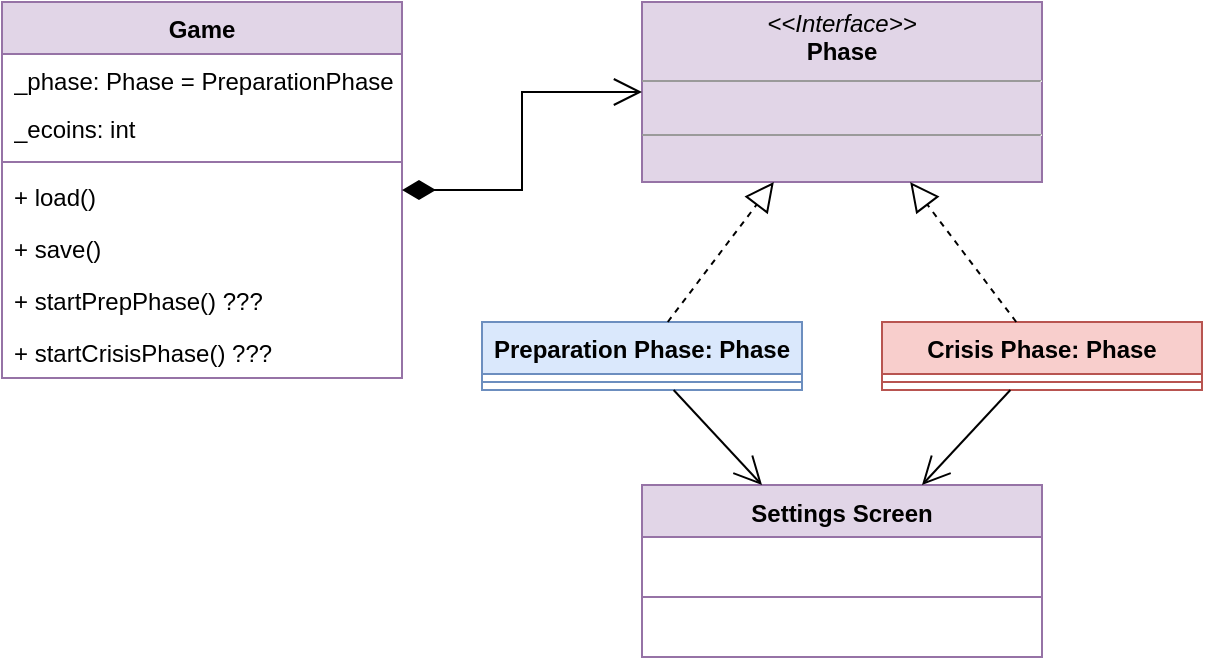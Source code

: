 <mxfile version="22.1.2" type="device" pages="5">
  <diagram name="Game Framework" id="hJsjnydc5UtsKFMMyyFc">
    <mxGraphModel dx="1418" dy="828" grid="1" gridSize="10" guides="1" tooltips="1" connect="1" arrows="1" fold="1" page="1" pageScale="1" pageWidth="827" pageHeight="1169" math="0" shadow="0">
      <root>
        <mxCell id="0" />
        <mxCell id="1" parent="0" />
        <mxCell id="uc0nY-JUzm4hwScqhfWs-1" value="Crisis Phase: Phase" style="swimlane;fontStyle=1;align=center;verticalAlign=top;childLayout=stackLayout;horizontal=1;startSize=26;horizontalStack=0;resizeParent=1;resizeParentMax=0;resizeLast=0;collapsible=1;marginBottom=0;whiteSpace=wrap;html=1;fillColor=#f8cecc;strokeColor=#b85450;" parent="1" vertex="1">
          <mxGeometry x="480" y="200" width="160" height="34" as="geometry" />
        </mxCell>
        <mxCell id="uc0nY-JUzm4hwScqhfWs-3" value="" style="line;strokeWidth=1;fillColor=none;align=left;verticalAlign=middle;spacingTop=-1;spacingLeft=3;spacingRight=3;rotatable=0;labelPosition=right;points=[];portConstraint=eastwest;strokeColor=inherit;" parent="uc0nY-JUzm4hwScqhfWs-1" vertex="1">
          <mxGeometry y="26" width="160" height="8" as="geometry" />
        </mxCell>
        <mxCell id="uc0nY-JUzm4hwScqhfWs-6" value="Preparation Phase: Phase" style="swimlane;fontStyle=1;align=center;verticalAlign=top;childLayout=stackLayout;horizontal=1;startSize=26;horizontalStack=0;resizeParent=1;resizeParentMax=0;resizeLast=0;collapsible=1;marginBottom=0;whiteSpace=wrap;html=1;fillColor=#dae8fc;strokeColor=#6c8ebf;" parent="1" vertex="1">
          <mxGeometry x="280" y="200" width="160" height="34" as="geometry" />
        </mxCell>
        <mxCell id="uc0nY-JUzm4hwScqhfWs-8" value="" style="line;strokeWidth=1;fillColor=none;align=left;verticalAlign=middle;spacingTop=-1;spacingLeft=3;spacingRight=3;rotatable=0;labelPosition=right;points=[];portConstraint=eastwest;strokeColor=inherit;" parent="uc0nY-JUzm4hwScqhfWs-6" vertex="1">
          <mxGeometry y="26" width="160" height="8" as="geometry" />
        </mxCell>
        <mxCell id="uc0nY-JUzm4hwScqhfWs-30" value="Settings Screen" style="swimlane;fontStyle=1;align=center;verticalAlign=top;childLayout=stackLayout;horizontal=1;startSize=26;horizontalStack=0;resizeParent=1;resizeParentMax=0;resizeLast=0;collapsible=1;marginBottom=0;whiteSpace=wrap;html=1;fillColor=#e1d5e7;strokeColor=#9673a6;" parent="1" vertex="1">
          <mxGeometry x="360" y="281.5" width="200" height="86" as="geometry" />
        </mxCell>
        <mxCell id="uc0nY-JUzm4hwScqhfWs-31" value="&amp;nbsp;" style="text;strokeColor=none;fillColor=none;align=left;verticalAlign=top;spacingLeft=4;spacingRight=4;overflow=hidden;rotatable=0;points=[[0,0.5],[1,0.5]];portConstraint=eastwest;whiteSpace=wrap;html=1;" parent="uc0nY-JUzm4hwScqhfWs-30" vertex="1">
          <mxGeometry y="26" width="200" height="26" as="geometry" />
        </mxCell>
        <mxCell id="uc0nY-JUzm4hwScqhfWs-32" value="" style="line;strokeWidth=1;fillColor=none;align=left;verticalAlign=middle;spacingTop=-1;spacingLeft=3;spacingRight=3;rotatable=0;labelPosition=right;points=[];portConstraint=eastwest;strokeColor=inherit;" parent="uc0nY-JUzm4hwScqhfWs-30" vertex="1">
          <mxGeometry y="52" width="200" height="8" as="geometry" />
        </mxCell>
        <mxCell id="uc0nY-JUzm4hwScqhfWs-33" value="&amp;nbsp;" style="text;strokeColor=none;fillColor=none;align=left;verticalAlign=top;spacingLeft=4;spacingRight=4;overflow=hidden;rotatable=0;points=[[0,0.5],[1,0.5]];portConstraint=eastwest;whiteSpace=wrap;html=1;" parent="uc0nY-JUzm4hwScqhfWs-30" vertex="1">
          <mxGeometry y="60" width="200" height="26" as="geometry" />
        </mxCell>
        <mxCell id="uc0nY-JUzm4hwScqhfWs-84" value="" style="endArrow=open;endFill=1;endSize=12;html=1;rounded=0;" parent="1" source="uc0nY-JUzm4hwScqhfWs-6" target="uc0nY-JUzm4hwScqhfWs-30" edge="1">
          <mxGeometry width="160" relative="1" as="geometry">
            <mxPoint x="433" y="241.5" as="sourcePoint" />
            <mxPoint x="103" y="256.5" as="targetPoint" />
          </mxGeometry>
        </mxCell>
        <mxCell id="RVnU072aTNBwpVMm4U2h-20" value="Game" style="swimlane;fontStyle=1;align=center;verticalAlign=top;childLayout=stackLayout;horizontal=1;startSize=26;horizontalStack=0;resizeParent=1;resizeParentMax=0;resizeLast=0;collapsible=1;marginBottom=0;whiteSpace=wrap;html=1;fillColor=#e1d5e7;strokeColor=#9673a6;" parent="1" vertex="1">
          <mxGeometry x="40" y="40" width="200" height="188" as="geometry" />
        </mxCell>
        <mxCell id="RVnU072aTNBwpVMm4U2h-21" value="_phase: Phase = PreparationPhase" style="text;strokeColor=none;fillColor=none;align=left;verticalAlign=top;spacingLeft=4;spacingRight=4;overflow=hidden;rotatable=0;points=[[0,0.5],[1,0.5]];portConstraint=eastwest;whiteSpace=wrap;html=1;" parent="RVnU072aTNBwpVMm4U2h-20" vertex="1">
          <mxGeometry y="26" width="200" height="24" as="geometry" />
        </mxCell>
        <mxCell id="RVnU072aTNBwpVMm4U2h-26" value="_ecoins: int" style="text;strokeColor=none;fillColor=none;align=left;verticalAlign=top;spacingLeft=4;spacingRight=4;overflow=hidden;rotatable=0;points=[[0,0.5],[1,0.5]];portConstraint=eastwest;whiteSpace=wrap;html=1;" parent="RVnU072aTNBwpVMm4U2h-20" vertex="1">
          <mxGeometry y="50" width="200" height="26" as="geometry" />
        </mxCell>
        <mxCell id="RVnU072aTNBwpVMm4U2h-22" value="" style="line;strokeWidth=1;fillColor=none;align=left;verticalAlign=middle;spacingTop=-1;spacingLeft=3;spacingRight=3;rotatable=0;labelPosition=right;points=[];portConstraint=eastwest;strokeColor=inherit;" parent="RVnU072aTNBwpVMm4U2h-20" vertex="1">
          <mxGeometry y="76" width="200" height="8" as="geometry" />
        </mxCell>
        <mxCell id="RVnU072aTNBwpVMm4U2h-23" value="+ load()" style="text;strokeColor=none;fillColor=none;align=left;verticalAlign=top;spacingLeft=4;spacingRight=4;overflow=hidden;rotatable=0;points=[[0,0.5],[1,0.5]];portConstraint=eastwest;whiteSpace=wrap;html=1;" parent="RVnU072aTNBwpVMm4U2h-20" vertex="1">
          <mxGeometry y="84" width="200" height="26" as="geometry" />
        </mxCell>
        <mxCell id="RVnU072aTNBwpVMm4U2h-27" value="+ save()" style="text;strokeColor=none;fillColor=none;align=left;verticalAlign=top;spacingLeft=4;spacingRight=4;overflow=hidden;rotatable=0;points=[[0,0.5],[1,0.5]];portConstraint=eastwest;whiteSpace=wrap;html=1;" parent="RVnU072aTNBwpVMm4U2h-20" vertex="1">
          <mxGeometry y="110" width="200" height="26" as="geometry" />
        </mxCell>
        <mxCell id="UV6PD9aDMAOftxGpIuu_-1" value="+ startPrepPhase() ???" style="text;strokeColor=none;fillColor=none;align=left;verticalAlign=top;spacingLeft=4;spacingRight=4;overflow=hidden;rotatable=0;points=[[0,0.5],[1,0.5]];portConstraint=eastwest;whiteSpace=wrap;html=1;" parent="RVnU072aTNBwpVMm4U2h-20" vertex="1">
          <mxGeometry y="136" width="200" height="26" as="geometry" />
        </mxCell>
        <mxCell id="UV6PD9aDMAOftxGpIuu_-2" value="+ startCrisisPhase() ???" style="text;strokeColor=none;fillColor=none;align=left;verticalAlign=top;spacingLeft=4;spacingRight=4;overflow=hidden;rotatable=0;points=[[0,0.5],[1,0.5]];portConstraint=eastwest;whiteSpace=wrap;html=1;" parent="RVnU072aTNBwpVMm4U2h-20" vertex="1">
          <mxGeometry y="162" width="200" height="26" as="geometry" />
        </mxCell>
        <mxCell id="Vd5VsFg_D_8KuZ8J0JI7-2" value="&lt;p style=&quot;margin:0px;margin-top:4px;text-align:center;&quot;&gt;&lt;i&gt;&amp;lt;&amp;lt;Interface&amp;gt;&amp;gt;&lt;/i&gt;&lt;br&gt;&lt;b&gt;Phase&lt;/b&gt;&lt;/p&gt;&lt;hr size=&quot;1&quot;&gt;&lt;p style=&quot;margin:0px;margin-left:4px;&quot;&gt;&lt;br&gt;&lt;/p&gt;&lt;hr size=&quot;1&quot;&gt;&lt;p style=&quot;margin:0px;margin-left:4px;&quot;&gt;&lt;br&gt;&lt;/p&gt;" style="verticalAlign=top;align=left;overflow=fill;fontSize=12;fontFamily=Helvetica;html=1;whiteSpace=wrap;fillColor=#e1d5e7;strokeColor=#9673a6;" parent="1" vertex="1">
          <mxGeometry x="360" y="40" width="200" height="90" as="geometry" />
        </mxCell>
        <mxCell id="Vd5VsFg_D_8KuZ8J0JI7-5" value="" style="endArrow=block;dashed=1;endFill=0;endSize=12;html=1;rounded=0;" parent="1" source="uc0nY-JUzm4hwScqhfWs-6" target="Vd5VsFg_D_8KuZ8J0JI7-2" edge="1">
          <mxGeometry width="160" relative="1" as="geometry">
            <mxPoint x="563" y="261.5" as="sourcePoint" />
            <mxPoint x="723" y="261.5" as="targetPoint" />
          </mxGeometry>
        </mxCell>
        <mxCell id="Vd5VsFg_D_8KuZ8J0JI7-6" value="" style="endArrow=block;dashed=1;endFill=0;endSize=12;html=1;rounded=0;" parent="1" source="uc0nY-JUzm4hwScqhfWs-1" target="Vd5VsFg_D_8KuZ8J0JI7-2" edge="1">
          <mxGeometry width="160" relative="1" as="geometry">
            <mxPoint x="375" y="171.5" as="sourcePoint" />
            <mxPoint x="419" y="110.5" as="targetPoint" />
          </mxGeometry>
        </mxCell>
        <mxCell id="Vd5VsFg_D_8KuZ8J0JI7-7" value="" style="endArrow=open;endFill=1;endSize=12;html=1;rounded=0;" parent="1" source="uc0nY-JUzm4hwScqhfWs-1" target="uc0nY-JUzm4hwScqhfWs-30" edge="1">
          <mxGeometry width="160" relative="1" as="geometry">
            <mxPoint x="426" y="291.5" as="sourcePoint" />
            <mxPoint x="573" y="271.5" as="targetPoint" />
          </mxGeometry>
        </mxCell>
        <mxCell id="Vd5VsFg_D_8KuZ8J0JI7-8" value="" style="endArrow=open;html=1;endSize=12;startArrow=diamondThin;startSize=14;startFill=1;edgeStyle=orthogonalEdgeStyle;align=left;verticalAlign=bottom;rounded=0;" parent="1" source="RVnU072aTNBwpVMm4U2h-20" target="Vd5VsFg_D_8KuZ8J0JI7-2" edge="1">
          <mxGeometry x="-0.389" y="20" relative="1" as="geometry">
            <mxPoint x="310" y="160" as="sourcePoint" />
            <mxPoint x="790" y="370" as="targetPoint" />
            <mxPoint as="offset" />
          </mxGeometry>
        </mxCell>
      </root>
    </mxGraphModel>
  </diagram>
  <diagram id="b3GFLJNeo0VZmGUYtjSa" name="Item &amp; Inventory">
    <mxGraphModel dx="1418" dy="828" grid="1" gridSize="10" guides="1" tooltips="1" connect="1" arrows="1" fold="1" page="1" pageScale="1" pageWidth="827" pageHeight="1169" math="0" shadow="0">
      <root>
        <mxCell id="0" />
        <mxCell id="1" parent="0" />
        <mxCell id="iO7k4d6HeQAJ5kin5YW2-1" value="Inventory" style="swimlane;fontStyle=1;align=center;verticalAlign=top;childLayout=stackLayout;horizontal=1;startSize=26;horizontalStack=0;resizeParent=1;resizeParentMax=0;resizeLast=0;collapsible=1;marginBottom=0;whiteSpace=wrap;html=1;fillColor=#e1d5e7;strokeColor=#9673a6;" vertex="1" parent="1">
          <mxGeometry x="80" y="40" width="200" height="86" as="geometry" />
        </mxCell>
        <mxCell id="iO7k4d6HeQAJ5kin5YW2-2" value="_slots: Array[Item]" style="text;strokeColor=none;fillColor=none;align=left;verticalAlign=top;spacingLeft=4;spacingRight=4;overflow=hidden;rotatable=0;points=[[0,0.5],[1,0.5]];portConstraint=eastwest;whiteSpace=wrap;html=1;" vertex="1" parent="iO7k4d6HeQAJ5kin5YW2-1">
          <mxGeometry y="26" width="200" height="26" as="geometry" />
        </mxCell>
        <mxCell id="iO7k4d6HeQAJ5kin5YW2-3" value="" style="line;strokeWidth=1;fillColor=none;align=left;verticalAlign=middle;spacingTop=-1;spacingLeft=3;spacingRight=3;rotatable=0;labelPosition=right;points=[];portConstraint=eastwest;strokeColor=inherit;" vertex="1" parent="iO7k4d6HeQAJ5kin5YW2-1">
          <mxGeometry y="52" width="200" height="8" as="geometry" />
        </mxCell>
        <mxCell id="iO7k4d6HeQAJ5kin5YW2-4" value="- slots: array of Item" style="text;strokeColor=none;fillColor=none;align=left;verticalAlign=top;spacingLeft=4;spacingRight=4;overflow=hidden;rotatable=0;points=[[0,0.5],[1,0.5]];portConstraint=eastwest;whiteSpace=wrap;html=1;" vertex="1" parent="iO7k4d6HeQAJ5kin5YW2-1">
          <mxGeometry y="60" width="200" height="26" as="geometry" />
        </mxCell>
        <mxCell id="iO7k4d6HeQAJ5kin5YW2-5" value="Item" style="swimlane;fontStyle=1;align=center;verticalAlign=top;childLayout=stackLayout;horizontal=1;startSize=26;horizontalStack=0;resizeParent=1;resizeParentMax=0;resizeLast=0;collapsible=1;marginBottom=0;whiteSpace=wrap;html=1;fillColor=#e1d5e7;strokeColor=#9673a6;" vertex="1" parent="1">
          <mxGeometry x="320" y="40" width="200" height="138" as="geometry" />
        </mxCell>
        <mxCell id="iO7k4d6HeQAJ5kin5YW2-6" value="_ID: enum" style="text;strokeColor=none;fillColor=none;align=left;verticalAlign=top;spacingLeft=4;spacingRight=4;overflow=hidden;rotatable=0;points=[[0,0.5],[1,0.5]];portConstraint=eastwest;whiteSpace=wrap;html=1;" vertex="1" parent="iO7k4d6HeQAJ5kin5YW2-5">
          <mxGeometry y="26" width="200" height="26" as="geometry" />
        </mxCell>
        <mxCell id="iO7k4d6HeQAJ5kin5YW2-7" value="_descr: string" style="text;strokeColor=none;fillColor=none;align=left;verticalAlign=top;spacingLeft=4;spacingRight=4;overflow=hidden;rotatable=0;points=[[0,0.5],[1,0.5]];portConstraint=eastwest;whiteSpace=wrap;html=1;" vertex="1" parent="iO7k4d6HeQAJ5kin5YW2-5">
          <mxGeometry y="52" width="200" height="26" as="geometry" />
        </mxCell>
        <mxCell id="iO7k4d6HeQAJ5kin5YW2-8" value="_comps: Array[ItemComponent]" style="text;strokeColor=none;fillColor=none;align=left;verticalAlign=top;spacingLeft=4;spacingRight=4;overflow=hidden;rotatable=0;points=[[0,0.5],[1,0.5]];portConstraint=eastwest;whiteSpace=wrap;html=1;" vertex="1" parent="iO7k4d6HeQAJ5kin5YW2-5">
          <mxGeometry y="78" width="200" height="26" as="geometry" />
        </mxCell>
        <mxCell id="iO7k4d6HeQAJ5kin5YW2-9" value="" style="line;strokeWidth=1;fillColor=none;align=left;verticalAlign=middle;spacingTop=-1;spacingLeft=3;spacingRight=3;rotatable=0;labelPosition=right;points=[];portConstraint=eastwest;strokeColor=inherit;" vertex="1" parent="iO7k4d6HeQAJ5kin5YW2-5">
          <mxGeometry y="104" width="200" height="8" as="geometry" />
        </mxCell>
        <mxCell id="iO7k4d6HeQAJ5kin5YW2-10" value="&amp;nbsp;" style="text;strokeColor=none;fillColor=none;align=left;verticalAlign=top;spacingLeft=4;spacingRight=4;overflow=hidden;rotatable=0;points=[[0,0.5],[1,0.5]];portConstraint=eastwest;whiteSpace=wrap;html=1;" vertex="1" parent="iO7k4d6HeQAJ5kin5YW2-5">
          <mxGeometry y="112" width="200" height="26" as="geometry" />
        </mxCell>
        <mxCell id="iO7k4d6HeQAJ5kin5YW2-11" value="" style="endArrow=open;html=1;endSize=12;startArrow=diamondThin;startSize=14;startFill=0;edgeStyle=orthogonalEdgeStyle;rounded=0;" edge="1" parent="1" source="iO7k4d6HeQAJ5kin5YW2-1" target="iO7k4d6HeQAJ5kin5YW2-5">
          <mxGeometry relative="1" as="geometry">
            <mxPoint x="-190" y="1332" as="sourcePoint" />
            <mxPoint x="-30" y="1332" as="targetPoint" />
          </mxGeometry>
        </mxCell>
        <mxCell id="iO7k4d6HeQAJ5kin5YW2-12" value="0..n" style="edgeLabel;resizable=0;html=1;align=left;verticalAlign=top;" connectable="0" vertex="1" parent="iO7k4d6HeQAJ5kin5YW2-11">
          <mxGeometry x="-1" relative="1" as="geometry">
            <mxPoint x="10" y="-68" as="offset" />
          </mxGeometry>
        </mxCell>
        <mxCell id="iO7k4d6HeQAJ5kin5YW2-13" value="ItemComponent" style="swimlane;fontStyle=1;align=center;verticalAlign=top;childLayout=stackLayout;horizontal=1;startSize=26;horizontalStack=0;resizeParent=1;resizeParentMax=0;resizeLast=0;collapsible=1;marginBottom=0;whiteSpace=wrap;html=1;fillColor=#e1d5e7;strokeColor=#9673a6;" vertex="1" parent="1">
          <mxGeometry x="320" y="240" width="200" height="160" as="geometry" />
        </mxCell>
        <mxCell id="iO7k4d6HeQAJ5kin5YW2-14" value="name: StringName (geerbt von Node)" style="text;strokeColor=none;fillColor=none;align=left;verticalAlign=top;spacingLeft=4;spacingRight=4;overflow=hidden;rotatable=0;points=[[0,0.5],[1,0.5]];portConstraint=eastwest;whiteSpace=wrap;html=1;" vertex="1" parent="iO7k4d6HeQAJ5kin5YW2-13">
          <mxGeometry y="26" width="200" height="34" as="geometry" />
        </mxCell>
        <mxCell id="iO7k4d6HeQAJ5kin5YW2-15" value="_color: Color" style="text;strokeColor=none;fillColor=none;align=left;verticalAlign=top;spacingLeft=4;spacingRight=4;overflow=hidden;rotatable=0;points=[[0,0.5],[1,0.5]];portConstraint=eastwest;whiteSpace=wrap;html=1;" vertex="1" parent="iO7k4d6HeQAJ5kin5YW2-13">
          <mxGeometry y="60" width="200" height="26" as="geometry" />
        </mxCell>
        <mxCell id="iO7k4d6HeQAJ5kin5YW2-16" value="" style="line;strokeWidth=1;fillColor=none;align=left;verticalAlign=middle;spacingTop=-1;spacingLeft=3;spacingRight=3;rotatable=0;labelPosition=right;points=[];portConstraint=eastwest;strokeColor=inherit;" vertex="1" parent="iO7k4d6HeQAJ5kin5YW2-13">
          <mxGeometry y="86" width="200" height="8" as="geometry" />
        </mxCell>
        <mxCell id="iO7k4d6HeQAJ5kin5YW2-17" value="_init()" style="text;strokeColor=none;fillColor=none;align=left;verticalAlign=top;spacingLeft=4;spacingRight=4;overflow=hidden;rotatable=0;points=[[0,0.5],[1,0.5]];portConstraint=eastwest;whiteSpace=wrap;html=1;" vertex="1" parent="iO7k4d6HeQAJ5kin5YW2-13">
          <mxGeometry y="94" width="200" height="26" as="geometry" />
        </mxCell>
        <mxCell id="iO7k4d6HeQAJ5kin5YW2-18" value="get_colored_name_with_vals(): String" style="text;strokeColor=none;fillColor=none;align=left;verticalAlign=top;spacingLeft=4;spacingRight=4;overflow=hidden;rotatable=0;points=[[0,0.5],[1,0.5]];portConstraint=eastwest;whiteSpace=wrap;html=1;" vertex="1" parent="iO7k4d6HeQAJ5kin5YW2-13">
          <mxGeometry y="120" width="200" height="40" as="geometry" />
        </mxCell>
        <mxCell id="iO7k4d6HeQAJ5kin5YW2-19" value="" style="endArrow=open;html=1;endSize=12;startArrow=diamondThin;startSize=14;startFill=0;edgeStyle=orthogonalEdgeStyle;rounded=0;" edge="1" parent="1" source="iO7k4d6HeQAJ5kin5YW2-5" target="iO7k4d6HeQAJ5kin5YW2-13">
          <mxGeometry relative="1" as="geometry">
            <mxPoint x="340" y="100" as="sourcePoint" />
            <mxPoint x="340" y="214" as="targetPoint" />
          </mxGeometry>
        </mxCell>
        <mxCell id="iO7k4d6HeQAJ5kin5YW2-20" value="0..n" style="edgeLabel;resizable=0;html=1;align=left;verticalAlign=top;" connectable="0" vertex="1" parent="iO7k4d6HeQAJ5kin5YW2-19">
          <mxGeometry x="-1" relative="1" as="geometry">
            <mxPoint x="10" y="-52" as="offset" />
          </mxGeometry>
        </mxCell>
        <mxCell id="iO7k4d6HeQAJ5kin5YW2-21" value="IC_Drink" style="swimlane;fontStyle=1;align=center;verticalAlign=top;childLayout=stackLayout;horizontal=1;startSize=26;horizontalStack=0;resizeParent=1;resizeParentMax=0;resizeLast=0;collapsible=1;marginBottom=0;whiteSpace=wrap;html=1;fillColor=#e1d5e7;strokeColor=#9673a6;" vertex="1" parent="1">
          <mxGeometry x="80" y="440" width="200" height="176" as="geometry" />
        </mxCell>
        <mxCell id="iO7k4d6HeQAJ5kin5YW2-22" value="_hydration: int" style="text;strokeColor=none;fillColor=none;align=left;verticalAlign=top;spacingLeft=4;spacingRight=4;overflow=hidden;rotatable=0;points=[[0,0.5],[1,0.5]];portConstraint=eastwest;whiteSpace=wrap;html=1;" vertex="1" parent="iO7k4d6HeQAJ5kin5YW2-21">
          <mxGeometry y="26" width="200" height="24" as="geometry" />
        </mxCell>
        <mxCell id="iO7k4d6HeQAJ5kin5YW2-23" value="" style="line;strokeWidth=1;fillColor=none;align=left;verticalAlign=middle;spacingTop=-1;spacingLeft=3;spacingRight=3;rotatable=0;labelPosition=right;points=[];portConstraint=eastwest;strokeColor=inherit;" vertex="1" parent="iO7k4d6HeQAJ5kin5YW2-21">
          <mxGeometry y="50" width="200" height="8" as="geometry" />
        </mxCell>
        <mxCell id="iO7k4d6HeQAJ5kin5YW2-24" value="_init(hydration: int" style="text;strokeColor=none;fillColor=none;align=left;verticalAlign=top;spacingLeft=4;spacingRight=4;overflow=hidden;rotatable=0;points=[[0,0.5],[1,0.5]];portConstraint=eastwest;whiteSpace=wrap;html=1;" vertex="1" parent="iO7k4d6HeQAJ5kin5YW2-21">
          <mxGeometry y="58" width="200" height="26" as="geometry" />
        </mxCell>
        <mxCell id="iO7k4d6HeQAJ5kin5YW2-25" value="get_hydration()" style="text;strokeColor=none;fillColor=none;align=left;verticalAlign=top;spacingLeft=4;spacingRight=4;overflow=hidden;rotatable=0;points=[[0,0.5],[1,0.5]];portConstraint=eastwest;whiteSpace=wrap;html=1;" vertex="1" parent="iO7k4d6HeQAJ5kin5YW2-21">
          <mxGeometry y="84" width="200" height="26" as="geometry" />
        </mxCell>
        <mxCell id="iO7k4d6HeQAJ5kin5YW2-26" value="get_unit_hydration()" style="text;strokeColor=none;fillColor=none;align=left;verticalAlign=top;spacingLeft=4;spacingRight=4;overflow=hidden;rotatable=0;points=[[0,0.5],[1,0.5]];portConstraint=eastwest;whiteSpace=wrap;html=1;" vertex="1" parent="iO7k4d6HeQAJ5kin5YW2-21">
          <mxGeometry y="110" width="200" height="26" as="geometry" />
        </mxCell>
        <mxCell id="iO7k4d6HeQAJ5kin5YW2-27" value="get_formatted_values(): String" style="text;strokeColor=none;fillColor=none;align=left;verticalAlign=top;spacingLeft=4;spacingRight=4;overflow=hidden;rotatable=0;points=[[0,0.5],[1,0.5]];portConstraint=eastwest;whiteSpace=wrap;html=1;" vertex="1" parent="iO7k4d6HeQAJ5kin5YW2-21">
          <mxGeometry y="136" width="200" height="40" as="geometry" />
        </mxCell>
        <mxCell id="iO7k4d6HeQAJ5kin5YW2-28" value="IC_Food" style="swimlane;fontStyle=1;align=center;verticalAlign=top;childLayout=stackLayout;horizontal=1;startSize=26;horizontalStack=0;resizeParent=1;resizeParentMax=0;resizeLast=0;collapsible=1;marginBottom=0;whiteSpace=wrap;html=1;fillColor=#e1d5e7;strokeColor=#9673a6;" vertex="1" parent="1">
          <mxGeometry x="320" y="440" width="200" height="162" as="geometry" />
        </mxCell>
        <mxCell id="iO7k4d6HeQAJ5kin5YW2-29" value="_nutritionness: int" style="text;strokeColor=none;fillColor=none;align=left;verticalAlign=top;spacingLeft=4;spacingRight=4;overflow=hidden;rotatable=0;points=[[0,0.5],[1,0.5]];portConstraint=eastwest;whiteSpace=wrap;html=1;" vertex="1" parent="iO7k4d6HeQAJ5kin5YW2-28">
          <mxGeometry y="26" width="200" height="24" as="geometry" />
        </mxCell>
        <mxCell id="iO7k4d6HeQAJ5kin5YW2-30" value="" style="line;strokeWidth=1;fillColor=none;align=left;verticalAlign=middle;spacingTop=-1;spacingLeft=3;spacingRight=3;rotatable=0;labelPosition=right;points=[];portConstraint=eastwest;strokeColor=inherit;" vertex="1" parent="iO7k4d6HeQAJ5kin5YW2-28">
          <mxGeometry y="50" width="200" height="8" as="geometry" />
        </mxCell>
        <mxCell id="iO7k4d6HeQAJ5kin5YW2-31" value="_init(nutritionness: int)" style="text;strokeColor=none;fillColor=none;align=left;verticalAlign=top;spacingLeft=4;spacingRight=4;overflow=hidden;rotatable=0;points=[[0,0.5],[1,0.5]];portConstraint=eastwest;whiteSpace=wrap;html=1;" vertex="1" parent="iO7k4d6HeQAJ5kin5YW2-28">
          <mxGeometry y="58" width="200" height="26" as="geometry" />
        </mxCell>
        <mxCell id="iO7k4d6HeQAJ5kin5YW2-32" value="get_nutritionness()" style="text;strokeColor=none;fillColor=none;align=left;verticalAlign=top;spacingLeft=4;spacingRight=4;overflow=hidden;rotatable=0;points=[[0,0.5],[1,0.5]];portConstraint=eastwest;whiteSpace=wrap;html=1;" vertex="1" parent="iO7k4d6HeQAJ5kin5YW2-28">
          <mxGeometry y="84" width="200" height="26" as="geometry" />
        </mxCell>
        <mxCell id="iO7k4d6HeQAJ5kin5YW2-33" value="get_unit_nutritionness()" style="text;strokeColor=none;fillColor=none;align=left;verticalAlign=top;spacingLeft=4;spacingRight=4;overflow=hidden;rotatable=0;points=[[0,0.5],[1,0.5]];portConstraint=eastwest;whiteSpace=wrap;html=1;" vertex="1" parent="iO7k4d6HeQAJ5kin5YW2-28">
          <mxGeometry y="110" width="200" height="26" as="geometry" />
        </mxCell>
        <mxCell id="iO7k4d6HeQAJ5kin5YW2-34" value="get_unit_nutritionness()" style="text;strokeColor=none;fillColor=none;align=left;verticalAlign=top;spacingLeft=4;spacingRight=4;overflow=hidden;rotatable=0;points=[[0,0.5],[1,0.5]];portConstraint=eastwest;whiteSpace=wrap;html=1;" vertex="1" parent="iO7k4d6HeQAJ5kin5YW2-28">
          <mxGeometry y="136" width="200" height="26" as="geometry" />
        </mxCell>
        <mxCell id="iO7k4d6HeQAJ5kin5YW2-35" value="IC_&amp;lt;others&amp;gt;" style="swimlane;fontStyle=1;align=center;verticalAlign=top;childLayout=stackLayout;horizontal=1;startSize=26;horizontalStack=0;resizeParent=1;resizeParentMax=0;resizeLast=0;collapsible=1;marginBottom=0;whiteSpace=wrap;html=1;fillColor=#e1d5e7;strokeColor=#9673a6;" vertex="1" parent="1">
          <mxGeometry x="560" y="440" width="200" height="100" as="geometry" />
        </mxCell>
        <mxCell id="iO7k4d6HeQAJ5kin5YW2-36" value="..." style="text;strokeColor=none;fillColor=none;align=left;verticalAlign=top;spacingLeft=4;spacingRight=4;overflow=hidden;rotatable=0;points=[[0,0.5],[1,0.5]];portConstraint=eastwest;whiteSpace=wrap;html=1;" vertex="1" parent="iO7k4d6HeQAJ5kin5YW2-35">
          <mxGeometry y="26" width="200" height="34" as="geometry" />
        </mxCell>
        <mxCell id="iO7k4d6HeQAJ5kin5YW2-37" value="" style="line;strokeWidth=1;fillColor=none;align=left;verticalAlign=middle;spacingTop=-1;spacingLeft=3;spacingRight=3;rotatable=0;labelPosition=right;points=[];portConstraint=eastwest;strokeColor=inherit;" vertex="1" parent="iO7k4d6HeQAJ5kin5YW2-35">
          <mxGeometry y="60" width="200" height="8" as="geometry" />
        </mxCell>
        <mxCell id="iO7k4d6HeQAJ5kin5YW2-38" value="..." style="text;strokeColor=none;fillColor=none;align=left;verticalAlign=top;spacingLeft=4;spacingRight=4;overflow=hidden;rotatable=0;points=[[0,0.5],[1,0.5]];portConstraint=eastwest;whiteSpace=wrap;html=1;" vertex="1" parent="iO7k4d6HeQAJ5kin5YW2-35">
          <mxGeometry y="68" width="200" height="32" as="geometry" />
        </mxCell>
        <mxCell id="iO7k4d6HeQAJ5kin5YW2-39" value="" style="endArrow=block;dashed=1;endFill=0;endSize=12;html=1;rounded=0;" edge="1" parent="1" source="iO7k4d6HeQAJ5kin5YW2-21" target="iO7k4d6HeQAJ5kin5YW2-13">
          <mxGeometry width="160" relative="1" as="geometry">
            <mxPoint x="90" y="408" as="sourcePoint" />
            <mxPoint x="250" y="408" as="targetPoint" />
          </mxGeometry>
        </mxCell>
        <mxCell id="iO7k4d6HeQAJ5kin5YW2-40" value="" style="endArrow=block;dashed=1;endFill=0;endSize=12;html=1;rounded=0;" edge="1" parent="1" source="iO7k4d6HeQAJ5kin5YW2-28" target="iO7k4d6HeQAJ5kin5YW2-13">
          <mxGeometry width="160" relative="1" as="geometry">
            <mxPoint x="340" y="450" as="sourcePoint" />
            <mxPoint x="380" y="410" as="targetPoint" />
          </mxGeometry>
        </mxCell>
        <mxCell id="iO7k4d6HeQAJ5kin5YW2-41" value="" style="endArrow=block;dashed=1;endFill=0;endSize=12;html=1;rounded=0;" edge="1" parent="1" source="iO7k4d6HeQAJ5kin5YW2-35" target="iO7k4d6HeQAJ5kin5YW2-13">
          <mxGeometry width="160" relative="1" as="geometry">
            <mxPoint x="321" y="460" as="sourcePoint" />
            <mxPoint x="361" y="420" as="targetPoint" />
          </mxGeometry>
        </mxCell>
      </root>
    </mxGraphModel>
  </diagram>
  <diagram id="HnardO2nAjZ7Kw7J3PRG" name="Preparation Phase">
    <mxGraphModel dx="1418" dy="828" grid="1" gridSize="10" guides="1" tooltips="1" connect="1" arrows="1" fold="1" page="1" pageScale="1" pageWidth="827" pageHeight="1169" math="0" shadow="0">
      <root>
        <mxCell id="0" />
        <mxCell id="1" parent="0" />
        <mxCell id="K5-_pm4-vXmziZUKwK7k-5" value="Preparation Phase: Phase" style="swimlane;fontStyle=1;align=center;verticalAlign=top;childLayout=stackLayout;horizontal=1;startSize=26;horizontalStack=0;resizeParent=1;resizeParentMax=0;resizeLast=0;collapsible=1;marginBottom=0;whiteSpace=wrap;html=1;fillColor=#dae8fc;strokeColor=#6c8ebf;" parent="1" vertex="1">
          <mxGeometry x="40" y="38.5" width="200" height="104" as="geometry" />
        </mxCell>
        <mxCell id="K5-_pm4-vXmziZUKwK7k-6" value="_currentScreen: Screen = Home Menu Screen" style="text;strokeColor=none;fillColor=none;align=left;verticalAlign=top;spacingLeft=4;spacingRight=4;overflow=hidden;rotatable=0;points=[[0,0.5],[1,0.5]];portConstraint=eastwest;whiteSpace=wrap;html=1;" parent="K5-_pm4-vXmziZUKwK7k-5" vertex="1">
          <mxGeometry y="26" width="200" height="44" as="geometry" />
        </mxCell>
        <mxCell id="K5-_pm4-vXmziZUKwK7k-7" value="" style="line;strokeWidth=1;fillColor=none;align=left;verticalAlign=middle;spacingTop=-1;spacingLeft=3;spacingRight=3;rotatable=0;labelPosition=right;points=[];portConstraint=eastwest;strokeColor=inherit;" parent="K5-_pm4-vXmziZUKwK7k-5" vertex="1">
          <mxGeometry y="70" width="200" height="8" as="geometry" />
        </mxCell>
        <mxCell id="K5-_pm4-vXmziZUKwK7k-8" value="change_phase()" style="text;strokeColor=none;fillColor=none;align=left;verticalAlign=top;spacingLeft=4;spacingRight=4;overflow=hidden;rotatable=0;points=[[0,0.5],[1,0.5]];portConstraint=eastwest;whiteSpace=wrap;html=1;" parent="K5-_pm4-vXmziZUKwK7k-5" vertex="1">
          <mxGeometry y="78" width="200" height="26" as="geometry" />
        </mxCell>
        <mxCell id="K5-_pm4-vXmziZUKwK7k-30" value="Home Menu (Screen)" style="swimlane;fontStyle=1;align=center;verticalAlign=top;childLayout=stackLayout;horizontal=1;startSize=26;horizontalStack=0;resizeParent=1;resizeParentMax=0;resizeLast=0;collapsible=1;marginBottom=0;whiteSpace=wrap;html=1;fillColor=#dae8fc;strokeColor=#6c8ebf;" parent="1" vertex="1">
          <mxGeometry x="40" y="240" width="200" height="86" as="geometry" />
        </mxCell>
        <mxCell id="K5-_pm4-vXmziZUKwK7k-31" value="&amp;nbsp;" style="text;strokeColor=none;fillColor=none;align=left;verticalAlign=top;spacingLeft=4;spacingRight=4;overflow=hidden;rotatable=0;points=[[0,0.5],[1,0.5]];portConstraint=eastwest;whiteSpace=wrap;html=1;" parent="K5-_pm4-vXmziZUKwK7k-30" vertex="1">
          <mxGeometry y="26" width="200" height="26" as="geometry" />
        </mxCell>
        <mxCell id="K5-_pm4-vXmziZUKwK7k-32" value="" style="line;strokeWidth=1;fillColor=none;align=left;verticalAlign=middle;spacingTop=-1;spacingLeft=3;spacingRight=3;rotatable=0;labelPosition=right;points=[];portConstraint=eastwest;strokeColor=inherit;" parent="K5-_pm4-vXmziZUKwK7k-30" vertex="1">
          <mxGeometry y="52" width="200" height="8" as="geometry" />
        </mxCell>
        <mxCell id="K5-_pm4-vXmziZUKwK7k-33" value="startNewCrisis(): void" style="text;strokeColor=none;fillColor=none;align=left;verticalAlign=top;spacingLeft=4;spacingRight=4;overflow=hidden;rotatable=0;points=[[0,0.5],[1,0.5]];portConstraint=eastwest;whiteSpace=wrap;html=1;" parent="K5-_pm4-vXmziZUKwK7k-30" vertex="1">
          <mxGeometry y="60" width="200" height="26" as="geometry" />
        </mxCell>
        <mxCell id="K5-_pm4-vXmziZUKwK7k-34" value="Settings (Screen)" style="swimlane;fontStyle=1;align=center;verticalAlign=top;childLayout=stackLayout;horizontal=1;startSize=26;horizontalStack=0;resizeParent=1;resizeParentMax=0;resizeLast=0;collapsible=1;marginBottom=0;whiteSpace=wrap;html=1;fillColor=#e1d5e7;strokeColor=#9673a6;" parent="1" vertex="1">
          <mxGeometry x="320" y="40" width="200" height="34" as="geometry" />
        </mxCell>
        <mxCell id="K5-_pm4-vXmziZUKwK7k-36" value="" style="line;strokeWidth=1;fillColor=none;align=left;verticalAlign=middle;spacingTop=-1;spacingLeft=3;spacingRight=3;rotatable=0;labelPosition=right;points=[];portConstraint=eastwest;strokeColor=inherit;" parent="K5-_pm4-vXmziZUKwK7k-34" vertex="1">
          <mxGeometry y="26" width="200" height="8" as="geometry" />
        </mxCell>
        <mxCell id="K5-_pm4-vXmziZUKwK7k-38" value="Shop (Screen)" style="swimlane;fontStyle=1;align=center;verticalAlign=top;childLayout=stackLayout;horizontal=1;startSize=26;horizontalStack=0;resizeParent=1;resizeParentMax=0;resizeLast=0;collapsible=1;marginBottom=0;whiteSpace=wrap;html=1;fillColor=#dae8fc;strokeColor=#6c8ebf;" parent="1" vertex="1">
          <mxGeometry x="320" y="280" width="200" height="86" as="geometry" />
        </mxCell>
        <mxCell id="K5-_pm4-vXmziZUKwK7k-39" value="&amp;nbsp;" style="text;strokeColor=none;fillColor=none;align=left;verticalAlign=top;spacingLeft=4;spacingRight=4;overflow=hidden;rotatable=0;points=[[0,0.5],[1,0.5]];portConstraint=eastwest;whiteSpace=wrap;html=1;" parent="K5-_pm4-vXmziZUKwK7k-38" vertex="1">
          <mxGeometry y="26" width="200" height="26" as="geometry" />
        </mxCell>
        <mxCell id="K5-_pm4-vXmziZUKwK7k-40" value="" style="line;strokeWidth=1;fillColor=none;align=left;verticalAlign=middle;spacingTop=-1;spacingLeft=3;spacingRight=3;rotatable=0;labelPosition=right;points=[];portConstraint=eastwest;strokeColor=inherit;" parent="K5-_pm4-vXmziZUKwK7k-38" vertex="1">
          <mxGeometry y="52" width="200" height="8" as="geometry" />
        </mxCell>
        <mxCell id="K5-_pm4-vXmziZUKwK7k-41" value="&amp;nbsp;" style="text;strokeColor=none;fillColor=none;align=left;verticalAlign=top;spacingLeft=4;spacingRight=4;overflow=hidden;rotatable=0;points=[[0,0.5],[1,0.5]];portConstraint=eastwest;whiteSpace=wrap;html=1;" parent="K5-_pm4-vXmziZUKwK7k-38" vertex="1">
          <mxGeometry y="60" width="200" height="26" as="geometry" />
        </mxCell>
        <mxCell id="K5-_pm4-vXmziZUKwK7k-42" value="Upgrade Center (Screen)" style="swimlane;fontStyle=1;align=center;verticalAlign=top;childLayout=stackLayout;horizontal=1;startSize=26;horizontalStack=0;resizeParent=1;resizeParentMax=0;resizeLast=0;collapsible=1;marginBottom=0;whiteSpace=wrap;html=1;fillColor=#dae8fc;strokeColor=#6c8ebf;" parent="1" vertex="1">
          <mxGeometry x="320" y="142.5" width="200" height="86" as="geometry" />
        </mxCell>
        <mxCell id="K5-_pm4-vXmziZUKwK7k-43" value="&amp;nbsp;" style="text;strokeColor=none;fillColor=none;align=left;verticalAlign=top;spacingLeft=4;spacingRight=4;overflow=hidden;rotatable=0;points=[[0,0.5],[1,0.5]];portConstraint=eastwest;whiteSpace=wrap;html=1;" parent="K5-_pm4-vXmziZUKwK7k-42" vertex="1">
          <mxGeometry y="26" width="200" height="26" as="geometry" />
        </mxCell>
        <mxCell id="K5-_pm4-vXmziZUKwK7k-44" value="" style="line;strokeWidth=1;fillColor=none;align=left;verticalAlign=middle;spacingTop=-1;spacingLeft=3;spacingRight=3;rotatable=0;labelPosition=right;points=[];portConstraint=eastwest;strokeColor=inherit;" parent="K5-_pm4-vXmziZUKwK7k-42" vertex="1">
          <mxGeometry y="52" width="200" height="8" as="geometry" />
        </mxCell>
        <mxCell id="K5-_pm4-vXmziZUKwK7k-45" value="&amp;nbsp;" style="text;strokeColor=none;fillColor=none;align=left;verticalAlign=top;spacingLeft=4;spacingRight=4;overflow=hidden;rotatable=0;points=[[0,0.5],[1,0.5]];portConstraint=eastwest;whiteSpace=wrap;html=1;" parent="K5-_pm4-vXmziZUKwK7k-42" vertex="1">
          <mxGeometry y="60" width="200" height="26" as="geometry" />
        </mxCell>
        <mxCell id="K5-_pm4-vXmziZUKwK7k-73" value="" style="endArrow=open;endFill=1;endSize=12;html=1;rounded=0;" parent="1" source="K5-_pm4-vXmziZUKwK7k-30" target="K5-_pm4-vXmziZUKwK7k-38" edge="1">
          <mxGeometry width="160" relative="1" as="geometry">
            <mxPoint x="100" y="540" as="sourcePoint" />
            <mxPoint x="-30" y="440" as="targetPoint" />
          </mxGeometry>
        </mxCell>
        <mxCell id="K5-_pm4-vXmziZUKwK7k-74" value="" style="endArrow=open;endFill=1;endSize=12;html=1;rounded=0;" parent="1" source="K5-_pm4-vXmziZUKwK7k-30" target="K5-_pm4-vXmziZUKwK7k-42" edge="1">
          <mxGeometry width="160" relative="1" as="geometry">
            <mxPoint x="110" y="490" as="sourcePoint" />
            <mxPoint x="-20" y="450" as="targetPoint" />
          </mxGeometry>
        </mxCell>
        <mxCell id="K5-_pm4-vXmziZUKwK7k-75" value="" style="endArrow=open;endFill=1;endSize=12;html=1;rounded=0;" parent="1" source="K5-_pm4-vXmziZUKwK7k-30" target="K5-_pm4-vXmziZUKwK7k-34" edge="1">
          <mxGeometry width="160" relative="1" as="geometry">
            <mxPoint x="240" y="470" as="sourcePoint" />
            <mxPoint x="150" y="510" as="targetPoint" />
          </mxGeometry>
        </mxCell>
        <mxCell id="K5-_pm4-vXmziZUKwK7k-85" value="Game" style="swimlane;fontStyle=1;align=center;verticalAlign=top;childLayout=stackLayout;horizontal=1;startSize=26;horizontalStack=0;resizeParent=1;resizeParentMax=0;resizeLast=0;collapsible=1;marginBottom=0;whiteSpace=wrap;html=1;fillColor=#e1d5e7;strokeColor=#9673a6;" parent="1" vertex="1">
          <mxGeometry x="40" y="420" width="200" height="34" as="geometry" />
        </mxCell>
        <mxCell id="K5-_pm4-vXmziZUKwK7k-88" value="" style="line;strokeWidth=1;fillColor=none;align=left;verticalAlign=middle;spacingTop=-1;spacingLeft=3;spacingRight=3;rotatable=0;labelPosition=right;points=[];portConstraint=eastwest;strokeColor=inherit;" parent="K5-_pm4-vXmziZUKwK7k-85" vertex="1">
          <mxGeometry y="26" width="200" height="8" as="geometry" />
        </mxCell>
        <mxCell id="K5-_pm4-vXmziZUKwK7k-93" value="startCrisisPhase()" style="endArrow=classic;html=1;rounded=0;" parent="1" source="K5-_pm4-vXmziZUKwK7k-30" target="K5-_pm4-vXmziZUKwK7k-85" edge="1">
          <mxGeometry width="50" height="50" relative="1" as="geometry">
            <mxPoint x="660" y="320" as="sourcePoint" />
            <mxPoint x="710" y="270" as="targetPoint" />
          </mxGeometry>
        </mxCell>
        <mxCell id="eVZs8HDKUhy2YfT8eYmE-3" value="" style="endArrow=open;endFill=1;endSize=12;html=1;rounded=0;" parent="1" source="K5-_pm4-vXmziZUKwK7k-5" target="K5-_pm4-vXmziZUKwK7k-30" edge="1">
          <mxGeometry width="160" relative="1" as="geometry">
            <mxPoint x="270" y="474" as="sourcePoint" />
            <mxPoint x="270" y="380" as="targetPoint" />
          </mxGeometry>
        </mxCell>
        <mxCell id="KHW8Y816i8d_GHaiM5ao-1" value="Shelf" style="swimlane;fontStyle=1;align=center;verticalAlign=top;childLayout=stackLayout;horizontal=1;startSize=26;horizontalStack=0;resizeParent=1;resizeParentMax=0;resizeLast=0;collapsible=1;marginBottom=0;whiteSpace=wrap;html=1;fillColor=#e1d5e7;strokeColor=#9673a6;" parent="1" vertex="1">
          <mxGeometry x="600" y="280" width="200" height="86" as="geometry" />
        </mxCell>
        <mxCell id="KHW8Y816i8d_GHaiM5ao-2" value="&amp;nbsp;" style="text;strokeColor=none;fillColor=none;align=left;verticalAlign=top;spacingLeft=4;spacingRight=4;overflow=hidden;rotatable=0;points=[[0,0.5],[1,0.5]];portConstraint=eastwest;whiteSpace=wrap;html=1;" parent="KHW8Y816i8d_GHaiM5ao-1" vertex="1">
          <mxGeometry y="26" width="200" height="26" as="geometry" />
        </mxCell>
        <mxCell id="KHW8Y816i8d_GHaiM5ao-3" value="" style="line;strokeWidth=1;fillColor=none;align=left;verticalAlign=middle;spacingTop=-1;spacingLeft=3;spacingRight=3;rotatable=0;labelPosition=right;points=[];portConstraint=eastwest;strokeColor=inherit;" parent="KHW8Y816i8d_GHaiM5ao-1" vertex="1">
          <mxGeometry y="52" width="200" height="8" as="geometry" />
        </mxCell>
        <mxCell id="KHW8Y816i8d_GHaiM5ao-4" value="&amp;nbsp;" style="text;strokeColor=none;fillColor=none;align=left;verticalAlign=top;spacingLeft=4;spacingRight=4;overflow=hidden;rotatable=0;points=[[0,0.5],[1,0.5]];portConstraint=eastwest;whiteSpace=wrap;html=1;" parent="KHW8Y816i8d_GHaiM5ao-1" vertex="1">
          <mxGeometry y="60" width="200" height="26" as="geometry" />
        </mxCell>
        <mxCell id="KHW8Y816i8d_GHaiM5ao-5" value="Inventory" style="swimlane;fontStyle=1;align=center;verticalAlign=top;childLayout=stackLayout;horizontal=1;startSize=26;horizontalStack=0;resizeParent=1;resizeParentMax=0;resizeLast=0;collapsible=1;marginBottom=0;whiteSpace=wrap;html=1;fillColor=#e1d5e7;strokeColor=#9673a6;" parent="1" vertex="1">
          <mxGeometry x="600" y="160" width="200" height="34" as="geometry" />
        </mxCell>
        <mxCell id="KHW8Y816i8d_GHaiM5ao-6" value="" style="line;strokeWidth=1;fillColor=none;align=left;verticalAlign=middle;spacingTop=-1;spacingLeft=3;spacingRight=3;rotatable=0;labelPosition=right;points=[];portConstraint=eastwest;strokeColor=inherit;" parent="KHW8Y816i8d_GHaiM5ao-5" vertex="1">
          <mxGeometry y="26" width="200" height="8" as="geometry" />
        </mxCell>
        <mxCell id="KHW8Y816i8d_GHaiM5ao-18" value="Extends" style="endArrow=block;endSize=16;endFill=0;html=1;rounded=0;" parent="1" source="KHW8Y816i8d_GHaiM5ao-1" target="KHW8Y816i8d_GHaiM5ao-5" edge="1">
          <mxGeometry width="160" relative="1" as="geometry">
            <mxPoint x="610" y="812" as="sourcePoint" />
            <mxPoint x="610" y="938" as="targetPoint" />
            <mxPoint as="offset" />
          </mxGeometry>
        </mxCell>
        <mxCell id="1_BVZCbqeJlVM15q_kEr-1" value="" style="endArrow=open;html=1;endSize=12;startArrow=diamondThin;startSize=14;startFill=0;edgeStyle=orthogonalEdgeStyle;rounded=0;" parent="1" source="K5-_pm4-vXmziZUKwK7k-38" target="KHW8Y816i8d_GHaiM5ao-1" edge="1">
          <mxGeometry relative="1" as="geometry">
            <mxPoint x="540" y="397" as="sourcePoint" />
            <mxPoint x="540" y="326" as="targetPoint" />
            <Array as="points">
              <mxPoint x="680" y="323" />
              <mxPoint x="680" y="323" />
            </Array>
          </mxGeometry>
        </mxCell>
        <mxCell id="1_BVZCbqeJlVM15q_kEr-2" value="1" style="edgeLabel;resizable=0;html=1;align=left;verticalAlign=top;" parent="1_BVZCbqeJlVM15q_kEr-1" connectable="0" vertex="1">
          <mxGeometry x="-1" relative="1" as="geometry">
            <mxPoint x="10" y="-23" as="offset" />
          </mxGeometry>
        </mxCell>
        <mxCell id="1_BVZCbqeJlVM15q_kEr-3" value="1" style="edgeLabel;resizable=0;html=1;align=right;verticalAlign=top;" parent="1_BVZCbqeJlVM15q_kEr-1" connectable="0" vertex="1">
          <mxGeometry x="1" relative="1" as="geometry">
            <mxPoint x="-10" y="-31" as="offset" />
          </mxGeometry>
        </mxCell>
      </root>
    </mxGraphModel>
  </diagram>
  <diagram id="MWgBnVDxFsP08EM4-MB4" name="Crisis Phase">
    <mxGraphModel dx="1182" dy="690" grid="1" gridSize="10" guides="1" tooltips="1" connect="1" arrows="1" fold="1" page="1" pageScale="1" pageWidth="827" pageHeight="1169" math="0" shadow="0">
      <root>
        <mxCell id="0" />
        <mxCell id="1" parent="0" />
        <mxCell id="lCV3E_CgASRVuvt5gzzJ-1" value="Crisis Phase: Phase" style="swimlane;fontStyle=1;align=center;verticalAlign=top;childLayout=stackLayout;horizontal=1;startSize=26;horizontalStack=0;resizeParent=1;resizeParentMax=0;resizeLast=0;collapsible=1;marginBottom=0;whiteSpace=wrap;html=1;fillColor=#f8cecc;strokeColor=#b85450;" parent="1" vertex="1">
          <mxGeometry x="280" y="38.5" width="200" height="112" as="geometry" />
        </mxCell>
        <mxCell id="lCV3E_CgASRVuvt5gzzJ-2" value="&amp;nbsp;" style="text;strokeColor=none;fillColor=none;align=left;verticalAlign=top;spacingLeft=4;spacingRight=4;overflow=hidden;rotatable=0;points=[[0,0.5],[1,0.5]];portConstraint=eastwest;whiteSpace=wrap;html=1;" parent="lCV3E_CgASRVuvt5gzzJ-1" vertex="1">
          <mxGeometry y="26" width="200" height="26" as="geometry" />
        </mxCell>
        <mxCell id="lCV3E_CgASRVuvt5gzzJ-3" value="" style="line;strokeWidth=1;fillColor=none;align=left;verticalAlign=middle;spacingTop=-1;spacingLeft=3;spacingRight=3;rotatable=0;labelPosition=right;points=[];portConstraint=eastwest;strokeColor=inherit;" parent="lCV3E_CgASRVuvt5gzzJ-1" vertex="1">
          <mxGeometry y="52" width="200" height="8" as="geometry" />
        </mxCell>
        <mxCell id="lCV3E_CgASRVuvt5gzzJ-4" value="_ready(): void" style="text;strokeColor=none;fillColor=none;align=left;verticalAlign=top;spacingLeft=4;spacingRight=4;overflow=hidden;rotatable=0;points=[[0,0.5],[1,0.5]];portConstraint=eastwest;whiteSpace=wrap;html=1;" parent="lCV3E_CgASRVuvt5gzzJ-1" vertex="1">
          <mxGeometry y="60" width="200" height="26" as="geometry" />
        </mxCell>
        <mxCell id="uWaevkoE0gNxdryGpI0H-5" value="_unhandled_input(): void" style="text;strokeColor=none;fillColor=none;align=left;verticalAlign=top;spacingLeft=4;spacingRight=4;overflow=hidden;rotatable=0;points=[[0,0.5],[1,0.5]];portConstraint=eastwest;whiteSpace=wrap;html=1;" vertex="1" parent="lCV3E_CgASRVuvt5gzzJ-1">
          <mxGeometry y="86" width="200" height="26" as="geometry" />
        </mxCell>
        <mxCell id="lCV3E_CgASRVuvt5gzzJ-16" value="Avatar" style="swimlane;fontStyle=1;align=center;verticalAlign=top;childLayout=stackLayout;horizontal=1;startSize=26;horizontalStack=0;resizeParent=1;resizeParentMax=0;resizeLast=0;collapsible=1;marginBottom=0;whiteSpace=wrap;html=1;fillColor=#f8cecc;strokeColor=#b85450;" parent="1" vertex="1">
          <mxGeometry x="40" y="440" width="200" height="216" as="geometry" />
        </mxCell>
        <mxCell id="lCV3E_CgASRVuvt5gzzJ-17" value="_food: int" style="text;strokeColor=none;fillColor=none;align=left;verticalAlign=top;spacingLeft=4;spacingRight=4;overflow=hidden;rotatable=0;points=[[0,0.5],[1,0.5]];portConstraint=eastwest;whiteSpace=wrap;html=1;" parent="lCV3E_CgASRVuvt5gzzJ-16" vertex="1">
          <mxGeometry y="26" width="200" height="26" as="geometry" />
        </mxCell>
        <mxCell id="lCV3E_CgASRVuvt5gzzJ-18" value="_water: int" style="text;strokeColor=none;fillColor=none;align=left;verticalAlign=top;spacingLeft=4;spacingRight=4;overflow=hidden;rotatable=0;points=[[0,0.5],[1,0.5]];portConstraint=eastwest;whiteSpace=wrap;html=1;" parent="lCV3E_CgASRVuvt5gzzJ-16" vertex="1">
          <mxGeometry y="52" width="200" height="26" as="geometry" />
        </mxCell>
        <mxCell id="lCV3E_CgASRVuvt5gzzJ-19" value="_hygiene: int" style="text;strokeColor=none;fillColor=none;align=left;verticalAlign=top;spacingLeft=4;spacingRight=4;overflow=hidden;rotatable=0;points=[[0,0.5],[1,0.5]];portConstraint=eastwest;whiteSpace=wrap;html=1;" parent="lCV3E_CgASRVuvt5gzzJ-16" vertex="1">
          <mxGeometry y="78" width="200" height="26" as="geometry" />
        </mxCell>
        <mxCell id="lCV3E_CgASRVuvt5gzzJ-20" value="_amenities: int" style="text;strokeColor=none;fillColor=none;align=left;verticalAlign=top;spacingLeft=4;spacingRight=4;overflow=hidden;rotatable=0;points=[[0,0.5],[1,0.5]];portConstraint=eastwest;whiteSpace=wrap;html=1;" parent="lCV3E_CgASRVuvt5gzzJ-16" vertex="1">
          <mxGeometry y="104" width="200" height="26" as="geometry" />
        </mxCell>
        <mxCell id="lCV3E_CgASRVuvt5gzzJ-21" value="_coordinateX: int" style="text;strokeColor=none;fillColor=none;align=left;verticalAlign=top;spacingLeft=4;spacingRight=4;overflow=hidden;rotatable=0;points=[[0,0.5],[1,0.5]];portConstraint=eastwest;whiteSpace=wrap;html=1;" parent="lCV3E_CgASRVuvt5gzzJ-16" vertex="1">
          <mxGeometry y="130" width="200" height="26" as="geometry" />
        </mxCell>
        <mxCell id="lCV3E_CgASRVuvt5gzzJ-22" value="_coordinateY: int" style="text;strokeColor=none;fillColor=none;align=left;verticalAlign=top;spacingLeft=4;spacingRight=4;overflow=hidden;rotatable=0;points=[[0,0.5],[1,0.5]];portConstraint=eastwest;whiteSpace=wrap;html=1;" parent="lCV3E_CgASRVuvt5gzzJ-16" vertex="1">
          <mxGeometry y="156" width="200" height="26" as="geometry" />
        </mxCell>
        <mxCell id="lCV3E_CgASRVuvt5gzzJ-23" value="" style="line;strokeWidth=1;fillColor=none;align=left;verticalAlign=middle;spacingTop=-1;spacingLeft=3;spacingRight=3;rotatable=0;labelPosition=right;points=[];portConstraint=eastwest;strokeColor=inherit;" parent="lCV3E_CgASRVuvt5gzzJ-16" vertex="1">
          <mxGeometry y="182" width="200" height="8" as="geometry" />
        </mxCell>
        <mxCell id="lCV3E_CgASRVuvt5gzzJ-24" value="&amp;nbsp;" style="text;strokeColor=none;fillColor=none;align=left;verticalAlign=top;spacingLeft=4;spacingRight=4;overflow=hidden;rotatable=0;points=[[0,0.5],[1,0.5]];portConstraint=eastwest;whiteSpace=wrap;html=1;" parent="lCV3E_CgASRVuvt5gzzJ-16" vertex="1">
          <mxGeometry y="190" width="200" height="26" as="geometry" />
        </mxCell>
        <mxCell id="lCV3E_CgASRVuvt5gzzJ-25" value="Home Logic" style="swimlane;fontStyle=1;align=center;verticalAlign=top;childLayout=stackLayout;horizontal=1;startSize=26;horizontalStack=0;resizeParent=1;resizeParentMax=0;resizeLast=0;collapsible=1;marginBottom=0;whiteSpace=wrap;html=1;fillColor=#f8cecc;strokeColor=#b85450;" parent="1" vertex="1">
          <mxGeometry x="400" y="240" width="160" height="112" as="geometry" />
        </mxCell>
        <mxCell id="lCV3E_CgASRVuvt5gzzJ-29" value="&amp;nbsp;" style="text;strokeColor=none;fillColor=none;align=left;verticalAlign=top;spacingLeft=4;spacingRight=4;overflow=hidden;rotatable=0;points=[[0,0.5],[1,0.5]];portConstraint=eastwest;whiteSpace=wrap;html=1;" parent="lCV3E_CgASRVuvt5gzzJ-25" vertex="1">
          <mxGeometry y="26" width="160" height="26" as="geometry" />
        </mxCell>
        <mxCell id="lCV3E_CgASRVuvt5gzzJ-28" value="" style="line;strokeWidth=1;fillColor=none;align=left;verticalAlign=middle;spacingTop=-1;spacingLeft=3;spacingRight=3;rotatable=0;labelPosition=right;points=[];portConstraint=eastwest;strokeColor=inherit;" parent="lCV3E_CgASRVuvt5gzzJ-25" vertex="1">
          <mxGeometry y="52" width="160" height="8" as="geometry" />
        </mxCell>
        <mxCell id="lCV3E_CgASRVuvt5gzzJ-26" value="hasWater(): bool" style="text;strokeColor=none;fillColor=none;align=left;verticalAlign=top;spacingLeft=4;spacingRight=4;overflow=hidden;rotatable=0;points=[[0,0.5],[1,0.5]];portConstraint=eastwest;whiteSpace=wrap;html=1;" parent="lCV3E_CgASRVuvt5gzzJ-25" vertex="1">
          <mxGeometry y="60" width="160" height="26" as="geometry" />
        </mxCell>
        <mxCell id="lCV3E_CgASRVuvt5gzzJ-27" value="hasElectricity(): bool" style="text;strokeColor=none;fillColor=none;align=left;verticalAlign=top;spacingLeft=4;spacingRight=4;overflow=hidden;rotatable=0;points=[[0,0.5],[1,0.5]];portConstraint=eastwest;whiteSpace=wrap;html=1;" parent="lCV3E_CgASRVuvt5gzzJ-25" vertex="1">
          <mxGeometry y="86" width="160" height="26" as="geometry" />
        </mxCell>
        <mxCell id="lCV3E_CgASRVuvt5gzzJ-55" value="Shelf: Inventory" style="swimlane;fontStyle=1;align=center;verticalAlign=top;childLayout=stackLayout;horizontal=1;startSize=26;horizontalStack=0;resizeParent=1;resizeParentMax=0;resizeLast=0;collapsible=1;marginBottom=0;whiteSpace=wrap;html=1;fillColor=#e1d5e7;strokeColor=#9673a6;" parent="1" vertex="1">
          <mxGeometry x="400" y="160" width="160" height="34" as="geometry" />
        </mxCell>
        <mxCell id="lCV3E_CgASRVuvt5gzzJ-57" value="" style="line;strokeWidth=1;fillColor=none;align=left;verticalAlign=middle;spacingTop=-1;spacingLeft=3;spacingRight=3;rotatable=0;labelPosition=right;points=[];portConstraint=eastwest;strokeColor=inherit;" parent="lCV3E_CgASRVuvt5gzzJ-55" vertex="1">
          <mxGeometry y="26" width="160" height="8" as="geometry" />
        </mxCell>
        <mxCell id="lCV3E_CgASRVuvt5gzzJ-66" value="" style="endArrow=open;html=1;endSize=12;startArrow=diamondThin;startSize=14;startFill=0;edgeStyle=orthogonalEdgeStyle;align=left;verticalAlign=bottom;rounded=0;" parent="1" source="lCV3E_CgASRVuvt5gzzJ-25" target="lCV3E_CgASRVuvt5gzzJ-55" edge="1">
          <mxGeometry x="-0.766" y="24" relative="1" as="geometry">
            <mxPoint x="430" y="490" as="sourcePoint" />
            <mxPoint x="590" y="490" as="targetPoint" />
            <mxPoint as="offset" />
          </mxGeometry>
        </mxCell>
        <mxCell id="lCV3E_CgASRVuvt5gzzJ-68" value="" style="endArrow=open;html=1;endSize=12;startArrow=diamondThin;startSize=14;startFill=1;edgeStyle=orthogonalEdgeStyle;align=left;verticalAlign=bottom;rounded=0;" parent="1" source="lCV3E_CgASRVuvt5gzzJ-1" target="lCV3E_CgASRVuvt5gzzJ-25" edge="1">
          <mxGeometry x="0.915" y="10" relative="1" as="geometry">
            <mxPoint x="440" y="230" as="sourcePoint" />
            <mxPoint x="600" y="230" as="targetPoint" />
            <Array as="points">
              <mxPoint x="380" y="250" />
            </Array>
            <mxPoint as="offset" />
          </mxGeometry>
        </mxCell>
        <mxCell id="lCV3E_CgASRVuvt5gzzJ-69" value="" style="endArrow=open;html=1;endSize=12;startArrow=diamondThin;startSize=14;startFill=1;edgeStyle=orthogonalEdgeStyle;align=left;verticalAlign=bottom;rounded=0;" parent="1" source="lCV3E_CgASRVuvt5gzzJ-1" target="lCV3E_CgASRVuvt5gzzJ-16" edge="1">
          <mxGeometry x="0.962" y="-10" relative="1" as="geometry">
            <mxPoint x="450" y="133" as="sourcePoint" />
            <mxPoint x="331" y="250" as="targetPoint" />
            <Array as="points">
              <mxPoint x="380" y="360" />
              <mxPoint x="260" y="360" />
              <mxPoint x="260" y="588" />
            </Array>
            <mxPoint y="1" as="offset" />
          </mxGeometry>
        </mxCell>
        <mxCell id="lCV3E_CgASRVuvt5gzzJ-70" value="" style="endArrow=open;html=1;endSize=12;startArrow=diamondThin;startSize=14;startFill=1;edgeStyle=orthogonalEdgeStyle;align=left;verticalAlign=bottom;rounded=0;" parent="1" source="lCV3E_CgASRVuvt5gzzJ-1" target="lCV3E_CgASRVuvt5gzzJ-10" edge="1">
          <mxGeometry relative="1" as="geometry">
            <mxPoint x="460" y="143" as="sourcePoint" />
            <mxPoint x="341" y="260" as="targetPoint" />
          </mxGeometry>
        </mxCell>
        <mxCell id="lCV3E_CgASRVuvt5gzzJ-71" value="" style="endArrow=open;html=1;endSize=12;startArrow=diamondThin;startSize=14;startFill=1;edgeStyle=orthogonalEdgeStyle;align=left;verticalAlign=bottom;rounded=0;" parent="1" source="lCV3E_CgASRVuvt5gzzJ-1" target="hmFQQb3vgO0ZrRLozPtW-4" edge="1">
          <mxGeometry relative="1" as="geometry">
            <mxPoint x="610" y="166" as="sourcePoint" />
            <mxPoint x="240" y="190" as="targetPoint" />
            <Array as="points">
              <mxPoint x="380" y="220" />
            </Array>
          </mxGeometry>
        </mxCell>
        <mxCell id="lCV3E_CgASRVuvt5gzzJ-77" value="&lt;p style=&quot;margin:0px;margin-top:4px;text-align:center;&quot;&gt;&lt;i&gt;&amp;lt;&amp;lt;enumeration&amp;gt;&amp;gt;&lt;/i&gt;&lt;br&gt;&lt;b&gt;DayPeriod&lt;/b&gt;&lt;/p&gt;&lt;hr size=&quot;1&quot;&gt;&lt;p style=&quot;margin:0px;margin-left:4px;&quot;&gt;Morning&lt;/p&gt;&lt;p style=&quot;margin:0px;margin-left:4px;&quot;&gt;Noon&lt;/p&gt;&lt;p style=&quot;margin:0px;margin-left:4px;&quot;&gt;Night&lt;/p&gt;" style="verticalAlign=top;align=left;overflow=fill;fontSize=12;fontFamily=Helvetica;html=1;whiteSpace=wrap;" parent="1" vertex="1">
          <mxGeometry x="150" y="684" width="90" height="110" as="geometry" />
        </mxCell>
        <mxCell id="lCV3E_CgASRVuvt5gzzJ-78" value="" style="endArrow=open;endFill=1;endSize=12;html=1;rounded=0;exitX=0;exitY=0.5;exitDx=0;exitDy=0;" parent="1" source="lCV3E_CgASRVuvt5gzzJ-12" target="lCV3E_CgASRVuvt5gzzJ-77" edge="1">
          <mxGeometry width="160" relative="1" as="geometry">
            <mxPoint x="750" y="676" as="sourcePoint" />
            <mxPoint x="470" y="759.9" as="targetPoint" />
          </mxGeometry>
        </mxCell>
        <mxCell id="lCV3E_CgASRVuvt5gzzJ-79" value="Stage: Tilemap" style="swimlane;fontStyle=1;align=center;verticalAlign=top;childLayout=stackLayout;horizontal=1;startSize=26;horizontalStack=0;resizeParent=1;resizeParentMax=0;resizeLast=0;collapsible=1;marginBottom=0;whiteSpace=wrap;html=1;fillColor=#f8cecc;strokeColor=#b85450;" parent="1" vertex="1">
          <mxGeometry x="40" y="38.5" width="199" height="68" as="geometry" />
        </mxCell>
        <mxCell id="lCV3E_CgASRVuvt5gzzJ-81" value="" style="line;strokeWidth=1;fillColor=none;align=left;verticalAlign=middle;spacingTop=-1;spacingLeft=3;spacingRight=3;rotatable=0;labelPosition=right;points=[];portConstraint=eastwest;strokeColor=inherit;" parent="lCV3E_CgASRVuvt5gzzJ-79" vertex="1">
          <mxGeometry y="26" width="199" height="8" as="geometry" />
        </mxCell>
        <mxCell id="hmFQQb3vgO0ZrRLozPtW-1" value="Wird aus Dateien gelesen" style="shape=note;whiteSpace=wrap;html=1;backgroundOutline=1;darkOpacity=0.05;size=14;" parent="lCV3E_CgASRVuvt5gzzJ-79" vertex="1">
          <mxGeometry y="34" width="199" height="34" as="geometry" />
        </mxCell>
        <mxCell id="lCV3E_CgASRVuvt5gzzJ-104" value="Action" style="swimlane;fontStyle=1;align=center;verticalAlign=top;childLayout=stackLayout;horizontal=1;startSize=26;horizontalStack=0;resizeParent=1;resizeParentMax=0;resizeLast=0;collapsible=1;marginBottom=0;whiteSpace=wrap;html=1;fillColor=#f8cecc;strokeColor=#b85450;" parent="1" vertex="1">
          <mxGeometry x="560" y="640" width="200" height="34" as="geometry" />
        </mxCell>
        <mxCell id="lCV3E_CgASRVuvt5gzzJ-106" value="" style="line;strokeWidth=1;fillColor=none;align=left;verticalAlign=middle;spacingTop=-1;spacingLeft=3;spacingRight=3;rotatable=0;labelPosition=right;points=[];portConstraint=eastwest;strokeColor=inherit;" parent="lCV3E_CgASRVuvt5gzzJ-104" vertex="1">
          <mxGeometry y="26" width="200" height="8" as="geometry" />
        </mxCell>
        <mxCell id="MZegPgYwh3DG6c6cie_K-1" value="Inventory" style="swimlane;fontStyle=1;align=center;verticalAlign=top;childLayout=stackLayout;horizontal=1;startSize=26;horizontalStack=0;resizeParent=1;resizeParentMax=0;resizeLast=0;collapsible=1;marginBottom=0;whiteSpace=wrap;html=1;fillColor=#e1d5e7;strokeColor=#9673a6;" parent="1" vertex="1">
          <mxGeometry x="500" y="38.5" width="160" height="34" as="geometry" />
        </mxCell>
        <mxCell id="MZegPgYwh3DG6c6cie_K-2" value="" style="line;strokeWidth=1;fillColor=none;align=left;verticalAlign=middle;spacingTop=-1;spacingLeft=3;spacingRight=3;rotatable=0;labelPosition=right;points=[];portConstraint=eastwest;strokeColor=inherit;" parent="MZegPgYwh3DG6c6cie_K-1" vertex="1">
          <mxGeometry y="26" width="160" height="8" as="geometry" />
        </mxCell>
        <mxCell id="godXomhwWnRrRaNg33s--3" value="Backpack: Inventory" style="swimlane;fontStyle=1;align=center;verticalAlign=top;childLayout=stackLayout;horizontal=1;startSize=26;horizontalStack=0;resizeParent=1;resizeParentMax=0;resizeLast=0;collapsible=1;marginBottom=0;whiteSpace=wrap;html=1;fillColor=#f8cecc;strokeColor=#b85450;" parent="1" vertex="1">
          <mxGeometry x="600" y="160" width="160" height="34" as="geometry" />
        </mxCell>
        <mxCell id="godXomhwWnRrRaNg33s--4" value="" style="line;strokeWidth=1;fillColor=none;align=left;verticalAlign=middle;spacingTop=-1;spacingLeft=3;spacingRight=3;rotatable=0;labelPosition=right;points=[];portConstraint=eastwest;strokeColor=inherit;" parent="godXomhwWnRrRaNg33s--3" vertex="1">
          <mxGeometry y="26" width="160" height="8" as="geometry" />
        </mxCell>
        <mxCell id="godXomhwWnRrRaNg33s--5" value="" style="endArrow=open;html=1;endSize=12;startArrow=diamondThin;startSize=14;startFill=1;edgeStyle=orthogonalEdgeStyle;align=left;verticalAlign=bottom;rounded=0;" parent="1" source="lCV3E_CgASRVuvt5gzzJ-1" target="godXomhwWnRrRaNg33s--9" edge="1">
          <mxGeometry x="0.96" y="10" relative="1" as="geometry">
            <mxPoint x="370" y="135" as="sourcePoint" />
            <mxPoint x="250" y="200" as="targetPoint" />
            <Array as="points">
              <mxPoint x="380" y="360" />
              <mxPoint x="680" y="360" />
            </Array>
            <mxPoint as="offset" />
          </mxGeometry>
        </mxCell>
        <mxCell id="godXomhwWnRrRaNg33s--7" value="is" style="endArrow=open;endFill=1;endSize=12;html=1;rounded=0;" parent="1" source="godXomhwWnRrRaNg33s--3" target="MZegPgYwh3DG6c6cie_K-1" edge="1">
          <mxGeometry width="160" relative="1" as="geometry">
            <mxPoint x="540" y="124.5" as="sourcePoint" />
            <mxPoint x="600" y="122.5" as="targetPoint" />
          </mxGeometry>
        </mxCell>
        <mxCell id="godXomhwWnRrRaNg33s--8" value="is" style="endArrow=open;endFill=1;endSize=12;html=1;rounded=0;" parent="1" source="lCV3E_CgASRVuvt5gzzJ-55" target="MZegPgYwh3DG6c6cie_K-1" edge="1">
          <mxGeometry width="160" relative="1" as="geometry">
            <mxPoint x="538" y="170" as="sourcePoint" />
            <mxPoint x="632" y="83" as="targetPoint" />
          </mxGeometry>
        </mxCell>
        <mxCell id="godXomhwWnRrRaNg33s--9" value="GUI" style="swimlane;fontStyle=1;align=center;verticalAlign=top;childLayout=stackLayout;horizontal=1;startSize=26;horizontalStack=0;resizeParent=1;resizeParentMax=0;resizeLast=0;collapsible=1;marginBottom=0;whiteSpace=wrap;html=1;fillColor=#d5e8d4;strokeColor=#82b366;" parent="1" vertex="1">
          <mxGeometry x="600" y="240" width="160" height="34" as="geometry" />
        </mxCell>
        <mxCell id="godXomhwWnRrRaNg33s--11" value="" style="line;strokeWidth=1;fillColor=none;align=left;verticalAlign=middle;spacingTop=-1;spacingLeft=3;spacingRight=3;rotatable=0;labelPosition=right;points=[];portConstraint=eastwest;strokeColor=inherit;" parent="godXomhwWnRrRaNg33s--9" vertex="1">
          <mxGeometry y="26" width="160" height="8" as="geometry" />
        </mxCell>
        <mxCell id="godXomhwWnRrRaNg33s--14" value="" style="endArrow=open;html=1;endSize=12;startArrow=diamondThin;startSize=14;startFill=1;edgeStyle=orthogonalEdgeStyle;align=left;verticalAlign=bottom;rounded=0;" parent="1" source="godXomhwWnRrRaNg33s--9" target="godXomhwWnRrRaNg33s--3" edge="1">
          <mxGeometry x="0.628" y="-10" relative="1" as="geometry">
            <mxPoint x="660" y="315" as="sourcePoint" />
            <mxPoint x="660" y="260" as="targetPoint" />
            <Array as="points" />
            <mxPoint as="offset" />
          </mxGeometry>
        </mxCell>
        <mxCell id="hmFQQb3vgO0ZrRLozPtW-4" value="StageMngr" style="swimlane;fontStyle=1;align=center;verticalAlign=top;childLayout=stackLayout;horizontal=1;startSize=26;horizontalStack=0;resizeParent=1;resizeParentMax=0;resizeLast=0;collapsible=1;marginBottom=0;whiteSpace=wrap;html=1;fillColor=#f8cecc;strokeColor=#b85450;" parent="1" vertex="1">
          <mxGeometry x="40" y="160" width="200" height="242" as="geometry" />
        </mxCell>
        <mxCell id="8H1qolZn4h_Goeoj4Yzf-1" value="&amp;nbsp;" style="text;strokeColor=none;fillColor=none;align=left;verticalAlign=top;spacingLeft=4;spacingRight=4;overflow=hidden;rotatable=0;points=[[0,0.5],[1,0.5]];portConstraint=eastwest;whiteSpace=wrap;html=1;" parent="hmFQQb3vgO0ZrRLozPtW-4" vertex="1">
          <mxGeometry y="26" width="200" height="26" as="geometry" />
        </mxCell>
        <mxCell id="hmFQQb3vgO0ZrRLozPtW-8" value="" style="line;strokeWidth=1;fillColor=none;align=left;verticalAlign=middle;spacingTop=-1;spacingLeft=3;spacingRight=3;rotatable=0;labelPosition=right;points=[];portConstraint=eastwest;strokeColor=inherit;" parent="hmFQQb3vgO0ZrRLozPtW-4" vertex="1">
          <mxGeometry y="52" width="200" height="8" as="geometry" />
        </mxCell>
        <mxCell id="8H1qolZn4h_Goeoj4Yzf-2" value="_unhandled_input()" style="text;strokeColor=none;fillColor=none;align=left;verticalAlign=top;spacingLeft=4;spacingRight=4;overflow=hidden;rotatable=0;points=[[0,0.5],[1,0.5]];portConstraint=eastwest;whiteSpace=wrap;html=1;" parent="hmFQQb3vgO0ZrRLozPtW-4" vertex="1">
          <mxGeometry y="60" width="200" height="24" as="geometry" />
        </mxCell>
        <mxCell id="8H1qolZn4h_Goeoj4Yzf-4" value="Prüft auf Klick Input auf Furniture, und kümmert sich um Navigation dahin" style="shape=note;whiteSpace=wrap;html=1;backgroundOutline=1;darkOpacity=0.05;size=13;" parent="hmFQQb3vgO0ZrRLozPtW-4" vertex="1">
          <mxGeometry y="84" width="200" height="50" as="geometry" />
        </mxCell>
        <mxCell id="hmFQQb3vgO0ZrRLozPtW-6" value="Signal interacted_with_furniture&lt;br&gt;(action_ID: int)" style="text;strokeColor=none;fillColor=none;align=left;verticalAlign=top;spacingLeft=4;spacingRight=4;overflow=hidden;rotatable=0;points=[[0,0.5],[1,0.5]];portConstraint=eastwest;whiteSpace=wrap;html=1;" parent="hmFQQb3vgO0ZrRLozPtW-4" vertex="1">
          <mxGeometry y="134" width="200" height="54" as="geometry" />
        </mxCell>
        <mxCell id="MzeszxAaAlUJ4oEqQqsN-1" value="change_stage(stage_name: String)" style="text;strokeColor=none;fillColor=none;align=left;verticalAlign=top;spacingLeft=4;spacingRight=4;overflow=hidden;rotatable=0;points=[[0,0.5],[1,0.5]];portConstraint=eastwest;whiteSpace=wrap;html=1;" vertex="1" parent="hmFQQb3vgO0ZrRLozPtW-4">
          <mxGeometry y="188" width="200" height="54" as="geometry" />
        </mxCell>
        <mxCell id="lCV3E_CgASRVuvt5gzzJ-10" value="DayMngr" style="swimlane;fontStyle=1;align=center;verticalAlign=top;childLayout=stackLayout;horizontal=1;startSize=26;horizontalStack=0;resizeParent=1;resizeParentMax=0;resizeLast=0;collapsible=1;marginBottom=0;whiteSpace=wrap;html=1;fillColor=#f8cecc;strokeColor=#b85450;" parent="1" vertex="1">
          <mxGeometry x="280" y="440" width="200" height="512" as="geometry" />
        </mxCell>
        <mxCell id="hmFQQb3vgO0ZrRLozPtW-3" value="_history: Array[DayCycle]" style="text;strokeColor=none;fillColor=none;align=left;verticalAlign=top;spacingLeft=4;spacingRight=4;overflow=hidden;rotatable=0;points=[[0,0.5],[1,0.5]];portConstraint=eastwest;whiteSpace=wrap;html=1;" parent="lCV3E_CgASRVuvt5gzzJ-10" vertex="1">
          <mxGeometry y="26" width="200" height="26" as="geometry" />
        </mxCell>
        <mxCell id="8H1qolZn4h_Goeoj4Yzf-7" value="_max_day: int" style="text;strokeColor=none;fillColor=none;align=left;verticalAlign=top;spacingLeft=4;spacingRight=4;overflow=hidden;rotatable=0;points=[[0,0.5],[1,0.5]];portConstraint=eastwest;whiteSpace=wrap;html=1;" parent="lCV3E_CgASRVuvt5gzzJ-10" vertex="1">
          <mxGeometry y="52" width="200" height="26" as="geometry" />
        </mxCell>
        <mxCell id="lCV3E_CgASRVuvt5gzzJ-11" value="_current_day: int" style="text;strokeColor=none;fillColor=none;align=left;verticalAlign=top;spacingLeft=4;spacingRight=4;overflow=hidden;rotatable=0;points=[[0,0.5],[1,0.5]];portConstraint=eastwest;whiteSpace=wrap;html=1;" parent="lCV3E_CgASRVuvt5gzzJ-10" vertex="1">
          <mxGeometry y="78" width="200" height="26" as="geometry" />
        </mxCell>
        <mxCell id="lCV3E_CgASRVuvt5gzzJ-12" value="_current_day_period: enum" style="text;strokeColor=none;fillColor=none;align=left;verticalAlign=top;spacingLeft=4;spacingRight=4;overflow=hidden;rotatable=0;points=[[0,0.5],[1,0.5]];portConstraint=eastwest;whiteSpace=wrap;html=1;" parent="lCV3E_CgASRVuvt5gzzJ-10" vertex="1">
          <mxGeometry y="104" width="200" height="26" as="geometry" />
        </mxCell>
        <mxCell id="yi_4XPMnKnoeqct0s96f-16" value="_actionArr: Array[Action]" style="text;strokeColor=none;fillColor=none;align=left;verticalAlign=top;spacingLeft=4;spacingRight=4;overflow=hidden;rotatable=0;points=[[0,0.5],[1,0.5]];portConstraint=eastwest;whiteSpace=wrap;html=1;" vertex="1" parent="lCV3E_CgASRVuvt5gzzJ-10">
          <mxGeometry y="130" width="200" height="26" as="geometry" />
        </mxCell>
        <mxCell id="lCV3E_CgASRVuvt5gzzJ-13" value="" style="line;strokeWidth=1;fillColor=none;align=left;verticalAlign=middle;spacingTop=-1;spacingLeft=3;spacingRight=3;rotatable=0;labelPosition=right;points=[];portConstraint=eastwest;strokeColor=inherit;" parent="lCV3E_CgASRVuvt5gzzJ-10" vertex="1">
          <mxGeometry y="156" width="200" height="8" as="geometry" />
        </mxCell>
        <mxCell id="lCV3E_CgASRVuvt5gzzJ-14" value="get_curr_day(): int" style="text;strokeColor=none;fillColor=none;align=left;verticalAlign=top;spacingLeft=4;spacingRight=4;overflow=hidden;rotatable=0;points=[[0,0.5],[1,0.5]];portConstraint=eastwest;whiteSpace=wrap;html=1;" parent="lCV3E_CgASRVuvt5gzzJ-10" vertex="1">
          <mxGeometry y="164" width="200" height="26" as="geometry" />
        </mxCell>
        <mxCell id="lCV3E_CgASRVuvt5gzzJ-15" value="get_curr_day_cycle(): DayCycle" style="text;strokeColor=none;fillColor=none;align=left;verticalAlign=top;spacingLeft=4;spacingRight=4;overflow=hidden;rotatable=0;points=[[0,0.5],[1,0.5]];portConstraint=eastwest;whiteSpace=wrap;html=1;" parent="lCV3E_CgASRVuvt5gzzJ-10" vertex="1">
          <mxGeometry y="190" width="200" height="26" as="geometry" />
        </mxCell>
        <mxCell id="hmFQQb3vgO0ZrRLozPtW-2" value="get_curr_period(): DayPeriod" style="text;strokeColor=none;fillColor=none;align=left;verticalAlign=top;spacingLeft=4;spacingRight=4;overflow=hidden;rotatable=0;points=[[0,0.5],[1,0.5]];portConstraint=eastwest;whiteSpace=wrap;html=1;" parent="lCV3E_CgASRVuvt5gzzJ-10" vertex="1">
          <mxGeometry y="216" width="200" height="26" as="geometry" />
        </mxCell>
        <mxCell id="yi_4XPMnKnoeqct0s96f-19" value="_ready(): void" style="text;strokeColor=none;fillColor=none;align=left;verticalAlign=top;spacingLeft=4;spacingRight=4;overflow=hidden;rotatable=0;points=[[0,0.5],[1,0.5]];portConstraint=eastwest;whiteSpace=wrap;html=1;" vertex="1" parent="lCV3E_CgASRVuvt5gzzJ-10">
          <mxGeometry y="242" width="200" height="26" as="geometry" />
        </mxCell>
        <mxCell id="yi_4XPMnKnoeqct0s96f-18" value="cultivate(): void" style="text;strokeColor=none;fillColor=none;align=left;verticalAlign=top;spacingLeft=4;spacingRight=4;overflow=hidden;rotatable=0;points=[[0,0.5],[1,0.5]];portConstraint=eastwest;whiteSpace=wrap;html=1;" vertex="1" parent="lCV3E_CgASRVuvt5gzzJ-10">
          <mxGeometry y="268" width="200" height="26" as="geometry" />
        </mxCell>
        <mxCell id="yi_4XPMnKnoeqct0s96f-1" value="_on_interacted_with_furniture&lt;br&gt;(action_ID: int)" style="text;strokeColor=none;fillColor=none;align=left;verticalAlign=top;spacingLeft=4;spacingRight=4;overflow=hidden;rotatable=0;points=[[0,0.5],[1,0.5]];portConstraint=eastwest;whiteSpace=wrap;html=1;" vertex="1" parent="lCV3E_CgASRVuvt5gzzJ-10">
          <mxGeometry y="294" width="200" height="34" as="geometry" />
        </mxCell>
        <mxCell id="8H1qolZn4h_Goeoj4Yzf-6" value="_constraints_prior_okay(): bool" style="text;strokeColor=none;fillColor=none;align=left;verticalAlign=top;spacingLeft=4;spacingRight=4;overflow=hidden;rotatable=0;points=[[0,0.5],[1,0.5]];portConstraint=eastwest;whiteSpace=wrap;html=1;" parent="lCV3E_CgASRVuvt5gzzJ-10" vertex="1">
          <mxGeometry y="328" width="200" height="26" as="geometry" />
        </mxCell>
        <mxCell id="Xh8-C6HtpaXc2SEpydJk-1" value="_delegate_to_GUI(action: Action)" style="text;strokeColor=none;fillColor=none;align=left;verticalAlign=top;spacingLeft=4;spacingRight=4;overflow=hidden;rotatable=0;points=[[0,0.5],[1,0.5]];portConstraint=eastwest;whiteSpace=wrap;html=1;" vertex="1" parent="lCV3E_CgASRVuvt5gzzJ-10">
          <mxGeometry y="354" width="200" height="26" as="geometry" />
        </mxCell>
        <mxCell id="8H1qolZn4h_Goeoj4Yzf-15" value="_on_action_executed(action: Action): void" style="text;strokeColor=none;fillColor=none;align=left;verticalAlign=top;spacingLeft=4;spacingRight=4;overflow=hidden;rotatable=0;points=[[0,0.5],[1,0.5]];portConstraint=eastwest;whiteSpace=wrap;html=1;" parent="lCV3E_CgASRVuvt5gzzJ-10" vertex="1">
          <mxGeometry y="380" width="200" height="34" as="geometry" />
        </mxCell>
        <mxCell id="If8s_pQN64dYBcEgPYhW-1" value="_next_day_period(action: Action)" style="text;strokeColor=none;fillColor=none;align=left;verticalAlign=top;spacingLeft=4;spacingRight=4;overflow=hidden;rotatable=0;points=[[0,0.5],[1,0.5]];portConstraint=eastwest;whiteSpace=wrap;html=1;" vertex="1" parent="lCV3E_CgASRVuvt5gzzJ-10">
          <mxGeometry y="414" width="200" height="26" as="geometry" />
        </mxCell>
        <mxCell id="uWaevkoE0gNxdryGpI0H-4" value="Invariante: _history hat immer _maxDay viele Array-Einträge." style="shape=note;whiteSpace=wrap;html=1;backgroundOutline=1;darkOpacity=0.05;size=13;" vertex="1" parent="lCV3E_CgASRVuvt5gzzJ-10">
          <mxGeometry y="440" width="200" height="72" as="geometry" />
        </mxCell>
        <mxCell id="8H1qolZn4h_Goeoj4Yzf-5" value="" style="endArrow=open;html=1;endSize=12;startArrow=diamondThin;startSize=14;startFill=1;edgeStyle=orthogonalEdgeStyle;align=left;verticalAlign=bottom;rounded=0;" parent="1" source="hmFQQb3vgO0ZrRLozPtW-4" target="lCV3E_CgASRVuvt5gzzJ-79" edge="1">
          <mxGeometry relative="1" as="geometry">
            <mxPoint x="239" y="65" as="sourcePoint" />
            <mxPoint x="118" y="160" as="targetPoint" />
          </mxGeometry>
        </mxCell>
        <mxCell id="8H1qolZn4h_Goeoj4Yzf-8" value="DayCycle" style="swimlane;fontStyle=1;align=center;verticalAlign=top;childLayout=stackLayout;horizontal=1;startSize=26;horizontalStack=0;resizeParent=1;resizeParentMax=0;resizeLast=0;collapsible=1;marginBottom=0;whiteSpace=wrap;html=1;fillColor=#f8cecc;strokeColor=#b85450;" parent="1" vertex="1">
          <mxGeometry x="560" y="400" width="200" height="180" as="geometry" />
        </mxCell>
        <mxCell id="8H1qolZn4h_Goeoj4Yzf-9" value="morningAction: Action" style="text;strokeColor=none;fillColor=none;align=left;verticalAlign=top;spacingLeft=4;spacingRight=4;overflow=hidden;rotatable=0;points=[[0,0.5],[1,0.5]];portConstraint=eastwest;whiteSpace=wrap;html=1;" parent="8H1qolZn4h_Goeoj4Yzf-8" vertex="1">
          <mxGeometry y="26" width="200" height="26" as="geometry" />
        </mxCell>
        <mxCell id="8H1qolZn4h_Goeoj4Yzf-12" value="noonAction: Action" style="text;strokeColor=none;fillColor=none;align=left;verticalAlign=top;spacingLeft=4;spacingRight=4;overflow=hidden;rotatable=0;points=[[0,0.5],[1,0.5]];portConstraint=eastwest;whiteSpace=wrap;html=1;" parent="8H1qolZn4h_Goeoj4Yzf-8" vertex="1">
          <mxGeometry y="52" width="200" height="26" as="geometry" />
        </mxCell>
        <mxCell id="8H1qolZn4h_Goeoj4Yzf-13" value="eveningAction: Action" style="text;strokeColor=none;fillColor=none;align=left;verticalAlign=top;spacingLeft=4;spacingRight=4;overflow=hidden;rotatable=0;points=[[0,0.5],[1,0.5]];portConstraint=eastwest;whiteSpace=wrap;html=1;" parent="8H1qolZn4h_Goeoj4Yzf-8" vertex="1">
          <mxGeometry y="78" width="200" height="26" as="geometry" />
        </mxCell>
        <mxCell id="8H1qolZn4h_Goeoj4Yzf-10" value="" style="line;strokeWidth=1;fillColor=none;align=left;verticalAlign=middle;spacingTop=-1;spacingLeft=3;spacingRight=3;rotatable=0;labelPosition=right;points=[];portConstraint=eastwest;strokeColor=inherit;" parent="8H1qolZn4h_Goeoj4Yzf-8" vertex="1">
          <mxGeometry y="104" width="200" height="8" as="geometry" />
        </mxCell>
        <mxCell id="8H1qolZn4h_Goeoj4Yzf-14" value="Attribute ausnahmsweise public, da es nur als Tupel fungiert (s. auch &quot;Plain Old Datastructure&quot; im C++ Kontext)" style="shape=note;whiteSpace=wrap;html=1;backgroundOutline=1;darkOpacity=0.05;size=13;" parent="8H1qolZn4h_Goeoj4Yzf-8" vertex="1">
          <mxGeometry y="112" width="200" height="68" as="geometry" />
        </mxCell>
        <mxCell id="uWaevkoE0gNxdryGpI0H-1" value="" style="endArrow=open;endFill=1;endSize=12;html=1;rounded=0;exitX=1;exitY=0.5;exitDx=0;exitDy=0;" edge="1" parent="1" source="hmFQQb3vgO0ZrRLozPtW-3" target="8H1qolZn4h_Goeoj4Yzf-8">
          <mxGeometry width="160" relative="1" as="geometry">
            <mxPoint x="481" y="452.5" as="sourcePoint" />
            <mxPoint x="560" y="513.5" as="targetPoint" />
          </mxGeometry>
        </mxCell>
        <mxCell id="yi_4XPMnKnoeqct0s96f-17" value="" style="endArrow=open;endFill=1;endSize=12;html=1;rounded=0;exitX=1;exitY=0.5;exitDx=0;exitDy=0;" edge="1" parent="1" source="yi_4XPMnKnoeqct0s96f-16" target="lCV3E_CgASRVuvt5gzzJ-104">
          <mxGeometry width="160" relative="1" as="geometry">
            <mxPoint x="491" y="569" as="sourcePoint" />
            <mxPoint x="570" y="630" as="targetPoint" />
          </mxGeometry>
        </mxCell>
      </root>
    </mxGraphModel>
  </diagram>
  <diagram id="wYkv25N72fQhq54-1NWD" name="GUI &amp; Actions">
    <mxGraphModel dx="1418" dy="828" grid="1" gridSize="10" guides="1" tooltips="1" connect="1" arrows="1" fold="1" page="1" pageScale="1" pageWidth="827" pageHeight="1169" math="0" shadow="0">
      <root>
        <mxCell id="0" />
        <mxCell id="1" parent="0" />
        <mxCell id="BIXoSk8RM8NO1tdK_TzM-1" value="GUI" style="swimlane;fontStyle=1;align=center;verticalAlign=top;childLayout=stackLayout;horizontal=1;startSize=26;horizontalStack=0;resizeParent=1;resizeParentMax=0;resizeLast=0;collapsible=1;marginBottom=0;whiteSpace=wrap;html=1;fillColor=#d5e8d4;strokeColor=#82b366;" vertex="1" parent="1">
          <mxGeometry x="320" y="40" width="200" height="34" as="geometry" />
        </mxCell>
        <mxCell id="BIXoSk8RM8NO1tdK_TzM-2" value="" style="line;strokeWidth=1;fillColor=none;align=left;verticalAlign=middle;spacingTop=-1;spacingLeft=3;spacingRight=3;rotatable=0;labelPosition=right;points=[];portConstraint=eastwest;strokeColor=inherit;" vertex="1" parent="BIXoSk8RM8NO1tdK_TzM-1">
          <mxGeometry y="26" width="200" height="8" as="geometry" />
        </mxCell>
        <mxCell id="BIXoSk8RM8NO1tdK_TzM-3" value="BackpackGUI" style="swimlane;fontStyle=1;align=center;verticalAlign=top;childLayout=stackLayout;horizontal=1;startSize=26;horizontalStack=0;resizeParent=1;resizeParentMax=0;resizeLast=0;collapsible=1;marginBottom=0;whiteSpace=wrap;html=1;fillColor=#d5e8d4;strokeColor=#82b366;" vertex="1" parent="1">
          <mxGeometry x="40" y="120" width="200" height="34" as="geometry" />
        </mxCell>
        <mxCell id="BIXoSk8RM8NO1tdK_TzM-4" value="" style="line;strokeWidth=1;fillColor=none;align=left;verticalAlign=middle;spacingTop=-1;spacingLeft=3;spacingRight=3;rotatable=0;labelPosition=right;points=[];portConstraint=eastwest;strokeColor=inherit;" vertex="1" parent="BIXoSk8RM8NO1tdK_TzM-3">
          <mxGeometry y="26" width="200" height="8" as="geometry" />
        </mxCell>
        <mxCell id="BIXoSk8RM8NO1tdK_TzM-5" value="ActionGUI" style="swimlane;fontStyle=1;align=center;verticalAlign=top;childLayout=stackLayout;horizontal=1;startSize=26;horizontalStack=0;resizeParent=1;resizeParentMax=0;resizeLast=0;collapsible=1;marginBottom=0;whiteSpace=wrap;html=1;fillColor=#d5e8d4;strokeColor=#82b366;" vertex="1" parent="1">
          <mxGeometry x="320" y="200" width="200" height="34" as="geometry" />
        </mxCell>
        <mxCell id="BIXoSk8RM8NO1tdK_TzM-6" value="" style="line;strokeWidth=1;fillColor=none;align=left;verticalAlign=middle;spacingTop=-1;spacingLeft=3;spacingRight=3;rotatable=0;labelPosition=right;points=[];portConstraint=eastwest;strokeColor=inherit;" vertex="1" parent="BIXoSk8RM8NO1tdK_TzM-5">
          <mxGeometry y="26" width="200" height="8" as="geometry" />
        </mxCell>
        <mxCell id="BIXoSk8RM8NO1tdK_TzM-7" value="&amp;lt;other&amp;gt;ActionGUI" style="swimlane;fontStyle=1;align=center;verticalAlign=top;childLayout=stackLayout;horizontal=1;startSize=26;horizontalStack=0;resizeParent=1;resizeParentMax=0;resizeLast=0;collapsible=1;marginBottom=0;whiteSpace=wrap;html=1;fillColor=#d5e8d4;strokeColor=#82b366;" vertex="1" parent="1">
          <mxGeometry x="600" y="200" width="200" height="34" as="geometry" />
        </mxCell>
        <mxCell id="BIXoSk8RM8NO1tdK_TzM-8" value="" style="line;strokeWidth=1;fillColor=none;align=left;verticalAlign=middle;spacingTop=-1;spacingLeft=3;spacingRight=3;rotatable=0;labelPosition=right;points=[];portConstraint=eastwest;strokeColor=inherit;" vertex="1" parent="BIXoSk8RM8NO1tdK_TzM-7">
          <mxGeometry y="26" width="200" height="8" as="geometry" />
        </mxCell>
        <mxCell id="BIXoSk8RM8NO1tdK_TzM-9" value="" style="endArrow=block;dashed=1;endFill=0;endSize=12;html=1;rounded=0;" edge="1" parent="1" source="BIXoSk8RM8NO1tdK_TzM-3" target="BIXoSk8RM8NO1tdK_TzM-1">
          <mxGeometry width="160" relative="1" as="geometry">
            <mxPoint x="330" y="430" as="sourcePoint" />
            <mxPoint x="490" y="430" as="targetPoint" />
          </mxGeometry>
        </mxCell>
        <mxCell id="BIXoSk8RM8NO1tdK_TzM-10" value="" style="endArrow=block;dashed=1;endFill=0;endSize=12;html=1;rounded=0;" edge="1" parent="1" source="BIXoSk8RM8NO1tdK_TzM-1" target="BIXoSk8RM8NO1tdK_TzM-5">
          <mxGeometry width="160" relative="1" as="geometry">
            <mxPoint x="180" y="164" as="sourcePoint" />
            <mxPoint x="400" y="290" as="targetPoint" />
          </mxGeometry>
        </mxCell>
        <mxCell id="BIXoSk8RM8NO1tdK_TzM-11" value="" style="endArrow=block;dashed=1;endFill=0;endSize=12;html=1;rounded=0;" edge="1" parent="1" source="BIXoSk8RM8NO1tdK_TzM-7" target="BIXoSk8RM8NO1tdK_TzM-5">
          <mxGeometry width="160" relative="1" as="geometry">
            <mxPoint x="430" y="4" as="sourcePoint" />
            <mxPoint x="430" y="210" as="targetPoint" />
          </mxGeometry>
        </mxCell>
        <mxCell id="BIXoSk8RM8NO1tdK_TzM-12" value="StageChange&lt;br&gt;ConfirmationGUI" style="swimlane;fontStyle=1;align=center;verticalAlign=top;childLayout=stackLayout;horizontal=1;startSize=40;horizontalStack=0;resizeParent=1;resizeParentMax=0;resizeLast=0;collapsible=1;marginBottom=0;whiteSpace=wrap;html=1;fillColor=#d5e8d4;strokeColor=#82b366;" vertex="1" parent="1">
          <mxGeometry x="80" y="320" width="200" height="48" as="geometry" />
        </mxCell>
        <mxCell id="BIXoSk8RM8NO1tdK_TzM-13" value="" style="line;strokeWidth=1;fillColor=none;align=left;verticalAlign=middle;spacingTop=-1;spacingLeft=3;spacingRight=3;rotatable=0;labelPosition=right;points=[];portConstraint=eastwest;strokeColor=inherit;" vertex="1" parent="BIXoSk8RM8NO1tdK_TzM-12">
          <mxGeometry y="40" width="200" height="8" as="geometry" />
        </mxCell>
        <mxCell id="BIXoSk8RM8NO1tdK_TzM-14" value="" style="endArrow=block;dashed=1;endFill=0;endSize=12;html=1;rounded=0;" edge="1" parent="1" source="BIXoSk8RM8NO1tdK_TzM-12" target="BIXoSk8RM8NO1tdK_TzM-5">
          <mxGeometry width="160" relative="1" as="geometry">
            <mxPoint x="80" y="110" as="sourcePoint" />
            <mxPoint x="300" y="236" as="targetPoint" />
          </mxGeometry>
        </mxCell>
        <mxCell id="UMuUV9yTYUG781gv-gmO-1" value="RejectActionGUI" style="swimlane;fontStyle=1;align=center;verticalAlign=top;childLayout=stackLayout;horizontal=1;startSize=40;horizontalStack=0;resizeParent=1;resizeParentMax=0;resizeLast=0;collapsible=1;marginBottom=0;whiteSpace=wrap;html=1;fillColor=#d5e8d4;strokeColor=#82b366;" vertex="1" parent="1">
          <mxGeometry x="40" y="200" width="200" height="48" as="geometry" />
        </mxCell>
        <mxCell id="UMuUV9yTYUG781gv-gmO-2" value="" style="line;strokeWidth=1;fillColor=none;align=left;verticalAlign=middle;spacingTop=-1;spacingLeft=3;spacingRight=3;rotatable=0;labelPosition=right;points=[];portConstraint=eastwest;strokeColor=inherit;" vertex="1" parent="UMuUV9yTYUG781gv-gmO-1">
          <mxGeometry y="40" width="200" height="8" as="geometry" />
        </mxCell>
        <mxCell id="UMuUV9yTYUG781gv-gmO-3" value="CookingGUI" style="swimlane;fontStyle=1;align=center;verticalAlign=top;childLayout=stackLayout;horizontal=1;startSize=26;horizontalStack=0;resizeParent=1;resizeParentMax=0;resizeLast=0;collapsible=1;marginBottom=0;whiteSpace=wrap;html=1;fillColor=#d5e8d4;strokeColor=#82b366;" vertex="1" parent="1">
          <mxGeometry x="320" y="360" width="200" height="34" as="geometry" />
        </mxCell>
        <mxCell id="UMuUV9yTYUG781gv-gmO-4" value="" style="line;strokeWidth=1;fillColor=none;align=left;verticalAlign=middle;spacingTop=-1;spacingLeft=3;spacingRight=3;rotatable=0;labelPosition=right;points=[];portConstraint=eastwest;strokeColor=inherit;" vertex="1" parent="UMuUV9yTYUG781gv-gmO-3">
          <mxGeometry y="26" width="200" height="8" as="geometry" />
        </mxCell>
        <mxCell id="UMuUV9yTYUG781gv-gmO-5" value="&amp;lt;other&amp;gt;GUI" style="swimlane;fontStyle=1;align=center;verticalAlign=top;childLayout=stackLayout;horizontal=1;startSize=26;horizontalStack=0;resizeParent=1;resizeParentMax=0;resizeLast=0;collapsible=1;marginBottom=0;whiteSpace=wrap;html=1;fillColor=#d5e8d4;strokeColor=#82b366;" vertex="1" parent="1">
          <mxGeometry x="600" y="120" width="200" height="34" as="geometry" />
        </mxCell>
        <mxCell id="UMuUV9yTYUG781gv-gmO-6" value="" style="line;strokeWidth=1;fillColor=none;align=left;verticalAlign=middle;spacingTop=-1;spacingLeft=3;spacingRight=3;rotatable=0;labelPosition=right;points=[];portConstraint=eastwest;strokeColor=inherit;" vertex="1" parent="UMuUV9yTYUG781gv-gmO-5">
          <mxGeometry y="26" width="200" height="8" as="geometry" />
        </mxCell>
        <mxCell id="UMuUV9yTYUG781gv-gmO-8" value="" style="endArrow=block;dashed=1;endFill=0;endSize=12;html=1;rounded=0;" edge="1" parent="1" source="UMuUV9yTYUG781gv-gmO-5" target="BIXoSk8RM8NO1tdK_TzM-1">
          <mxGeometry width="160" relative="1" as="geometry">
            <mxPoint x="210" y="130" as="sourcePoint" />
            <mxPoint x="371" y="84" as="targetPoint" />
          </mxGeometry>
        </mxCell>
        <mxCell id="UMuUV9yTYUG781gv-gmO-10" value="" style="endArrow=block;dashed=1;endFill=0;endSize=12;html=1;rounded=0;exitX=0.5;exitY=0;exitDx=0;exitDy=0;" edge="1" parent="1" source="UMuUV9yTYUG781gv-gmO-3" target="BIXoSk8RM8NO1tdK_TzM-5">
          <mxGeometry width="160" relative="1" as="geometry">
            <mxPoint x="227" y="290" as="sourcePoint" />
            <mxPoint x="375" y="244" as="targetPoint" />
          </mxGeometry>
        </mxCell>
        <mxCell id="UMuUV9yTYUG781gv-gmO-11" value="" style="endArrow=block;dashed=1;endFill=0;endSize=12;html=1;rounded=0;" edge="1" parent="1" source="UMuUV9yTYUG781gv-gmO-1" target="BIXoSk8RM8NO1tdK_TzM-5">
          <mxGeometry width="160" relative="1" as="geometry">
            <mxPoint x="237" y="300" as="sourcePoint" />
            <mxPoint x="385" y="254" as="targetPoint" />
          </mxGeometry>
        </mxCell>
        <mxCell id="UMuUV9yTYUG781gv-gmO-12" value="ShowerGUI" style="swimlane;fontStyle=1;align=center;verticalAlign=top;childLayout=stackLayout;horizontal=1;startSize=40;horizontalStack=0;resizeParent=1;resizeParentMax=0;resizeLast=0;collapsible=1;marginBottom=0;whiteSpace=wrap;html=1;fillColor=#d5e8d4;strokeColor=#82b366;" vertex="1" parent="1">
          <mxGeometry x="560" y="320" width="200" height="48" as="geometry" />
        </mxCell>
        <mxCell id="UMuUV9yTYUG781gv-gmO-13" value="" style="line;strokeWidth=1;fillColor=none;align=left;verticalAlign=middle;spacingTop=-1;spacingLeft=3;spacingRight=3;rotatable=0;labelPosition=right;points=[];portConstraint=eastwest;strokeColor=inherit;" vertex="1" parent="UMuUV9yTYUG781gv-gmO-12">
          <mxGeometry y="40" width="200" height="8" as="geometry" />
        </mxCell>
        <mxCell id="UMuUV9yTYUG781gv-gmO-14" value="" style="endArrow=block;dashed=1;endFill=0;endSize=12;html=1;rounded=0;" edge="1" parent="1" source="UMuUV9yTYUG781gv-gmO-12" target="BIXoSk8RM8NO1tdK_TzM-5">
          <mxGeometry width="160" relative="1" as="geometry">
            <mxPoint x="533" y="354" as="sourcePoint" />
            <mxPoint x="370" y="268" as="targetPoint" />
          </mxGeometry>
        </mxCell>
        <mxCell id="pgCYqG38AmBFRqxdh4Xh-1" value="Action" style="swimlane;fontStyle=1;align=center;verticalAlign=top;childLayout=stackLayout;horizontal=1;startSize=26;horizontalStack=0;resizeParent=1;resizeParentMax=0;resizeLast=0;collapsible=1;marginBottom=0;whiteSpace=wrap;html=1;fillColor=#f8cecc;strokeColor=#b85450;" vertex="1" parent="1">
          <mxGeometry x="320" y="480" width="200" height="190" as="geometry" />
        </mxCell>
        <mxCell id="pgCYqG38AmBFRqxdh4Xh-2" value="_name: String" style="text;strokeColor=none;fillColor=none;align=left;verticalAlign=top;spacingLeft=4;spacingRight=4;overflow=hidden;rotatable=0;points=[[0,0.5],[1,0.5]];portConstraint=eastwest;whiteSpace=wrap;html=1;" vertex="1" parent="pgCYqG38AmBFRqxdh4Xh-1">
          <mxGeometry y="26" width="200" height="26" as="geometry" />
        </mxCell>
        <mxCell id="pgCYqG38AmBFRqxdh4Xh-3" value="_constraints: Dictionary" style="text;strokeColor=none;fillColor=none;align=left;verticalAlign=top;spacingLeft=4;spacingRight=4;overflow=hidden;rotatable=0;points=[[0,0.5],[1,0.5]];portConstraint=eastwest;whiteSpace=wrap;html=1;" vertex="1" parent="pgCYqG38AmBFRqxdh4Xh-1">
          <mxGeometry y="52" width="200" height="26" as="geometry" />
        </mxCell>
        <mxCell id="pgCYqG38AmBFRqxdh4Xh-4" value="_changes: Dictionary" style="text;strokeColor=none;fillColor=none;align=left;verticalAlign=top;spacingLeft=4;spacingRight=4;overflow=hidden;rotatable=0;points=[[0,0.5],[1,0.5]];portConstraint=eastwest;whiteSpace=wrap;html=1;" vertex="1" parent="pgCYqG38AmBFRqxdh4Xh-1">
          <mxGeometry y="78" width="200" height="26" as="geometry" />
        </mxCell>
        <mxCell id="nOO2K97fjS5Oo3SmHmZf-1" value="_rejected_constraints: Dictionary" style="text;strokeColor=none;fillColor=none;align=left;verticalAlign=top;spacingLeft=4;spacingRight=4;overflow=hidden;rotatable=0;points=[[0,0.5],[1,0.5]];portConstraint=eastwest;whiteSpace=wrap;html=1;" vertex="1" parent="pgCYqG38AmBFRqxdh4Xh-1">
          <mxGeometry y="104" width="200" height="26" as="geometry" />
        </mxCell>
        <mxCell id="pgCYqG38AmBFRqxdh4Xh-5" value="..." style="text;strokeColor=none;fillColor=none;align=left;verticalAlign=top;spacingLeft=4;spacingRight=4;overflow=hidden;rotatable=0;points=[[0,0.5],[1,0.5]];portConstraint=eastwest;whiteSpace=wrap;html=1;" vertex="1" parent="pgCYqG38AmBFRqxdh4Xh-1">
          <mxGeometry y="130" width="200" height="26" as="geometry" />
        </mxCell>
        <mxCell id="pgCYqG38AmBFRqxdh4Xh-6" value="" style="line;strokeWidth=1;fillColor=none;align=left;verticalAlign=middle;spacingTop=-1;spacingLeft=3;spacingRight=3;rotatable=0;labelPosition=right;points=[];portConstraint=eastwest;strokeColor=inherit;" vertex="1" parent="pgCYqG38AmBFRqxdh4Xh-1">
          <mxGeometry y="156" width="200" height="8" as="geometry" />
        </mxCell>
        <mxCell id="pgCYqG38AmBFRqxdh4Xh-7" value="Signal executed()" style="text;strokeColor=none;fillColor=none;align=left;verticalAlign=top;spacingLeft=4;spacingRight=4;overflow=hidden;rotatable=0;points=[[0,0.5],[1,0.5]];portConstraint=eastwest;whiteSpace=wrap;html=1;" vertex="1" parent="pgCYqG38AmBFRqxdh4Xh-1">
          <mxGeometry y="164" width="200" height="26" as="geometry" />
        </mxCell>
        <mxCell id="pgCYqG38AmBFRqxdh4Xh-8" value="StageChangeAction?" style="swimlane;fontStyle=1;align=center;verticalAlign=top;childLayout=stackLayout;horizontal=1;startSize=26;horizontalStack=0;resizeParent=1;resizeParentMax=0;resizeLast=0;collapsible=1;marginBottom=0;whiteSpace=wrap;html=1;fillColor=#f8cecc;strokeColor=#b85450;" vertex="1" parent="1">
          <mxGeometry x="80" y="680" width="200" height="86" as="geometry" />
        </mxCell>
        <mxCell id="pgCYqG38AmBFRqxdh4Xh-9" value="_stage_name: String" style="text;strokeColor=none;fillColor=none;align=left;verticalAlign=top;spacingLeft=4;spacingRight=4;overflow=hidden;rotatable=0;points=[[0,0.5],[1,0.5]];portConstraint=eastwest;whiteSpace=wrap;html=1;" vertex="1" parent="pgCYqG38AmBFRqxdh4Xh-8">
          <mxGeometry y="26" width="200" height="26" as="geometry" />
        </mxCell>
        <mxCell id="pgCYqG38AmBFRqxdh4Xh-10" value="" style="line;strokeWidth=1;fillColor=none;align=left;verticalAlign=middle;spacingTop=-1;spacingLeft=3;spacingRight=3;rotatable=0;labelPosition=right;points=[];portConstraint=eastwest;strokeColor=inherit;" vertex="1" parent="pgCYqG38AmBFRqxdh4Xh-8">
          <mxGeometry y="52" width="200" height="8" as="geometry" />
        </mxCell>
        <mxCell id="pgCYqG38AmBFRqxdh4Xh-11" value="&amp;nbsp;" style="text;strokeColor=none;fillColor=none;align=left;verticalAlign=top;spacingLeft=4;spacingRight=4;overflow=hidden;rotatable=0;points=[[0,0.5],[1,0.5]];portConstraint=eastwest;whiteSpace=wrap;html=1;" vertex="1" parent="pgCYqG38AmBFRqxdh4Xh-8">
          <mxGeometry y="60" width="200" height="26" as="geometry" />
        </mxCell>
        <mxCell id="pgCYqG38AmBFRqxdh4Xh-12" value="CookingAction?" style="swimlane;fontStyle=1;align=center;verticalAlign=top;childLayout=stackLayout;horizontal=1;startSize=26;horizontalStack=0;resizeParent=1;resizeParentMax=0;resizeLast=0;collapsible=1;marginBottom=0;whiteSpace=wrap;html=1;fillColor=#f8cecc;strokeColor=#b85450;" vertex="1" parent="1">
          <mxGeometry x="320" y="760" width="200" height="86" as="geometry" />
        </mxCell>
        <mxCell id="pgCYqG38AmBFRqxdh4Xh-13" value="_cookedRecipe: ???" style="text;strokeColor=none;fillColor=none;align=left;verticalAlign=top;spacingLeft=4;spacingRight=4;overflow=hidden;rotatable=0;points=[[0,0.5],[1,0.5]];portConstraint=eastwest;whiteSpace=wrap;html=1;" vertex="1" parent="pgCYqG38AmBFRqxdh4Xh-12">
          <mxGeometry y="26" width="200" height="26" as="geometry" />
        </mxCell>
        <mxCell id="pgCYqG38AmBFRqxdh4Xh-14" value="" style="line;strokeWidth=1;fillColor=none;align=left;verticalAlign=middle;spacingTop=-1;spacingLeft=3;spacingRight=3;rotatable=0;labelPosition=right;points=[];portConstraint=eastwest;strokeColor=inherit;" vertex="1" parent="pgCYqG38AmBFRqxdh4Xh-12">
          <mxGeometry y="52" width="200" height="8" as="geometry" />
        </mxCell>
        <mxCell id="pgCYqG38AmBFRqxdh4Xh-15" value="&amp;nbsp;" style="text;strokeColor=none;fillColor=none;align=left;verticalAlign=top;spacingLeft=4;spacingRight=4;overflow=hidden;rotatable=0;points=[[0,0.5],[1,0.5]];portConstraint=eastwest;whiteSpace=wrap;html=1;" vertex="1" parent="pgCYqG38AmBFRqxdh4Xh-12">
          <mxGeometry y="60" width="200" height="26" as="geometry" />
        </mxCell>
        <mxCell id="pgCYqG38AmBFRqxdh4Xh-16" value="" style="endArrow=block;dashed=1;endFill=0;endSize=12;html=1;rounded=0;" edge="1" parent="1" source="pgCYqG38AmBFRqxdh4Xh-8" target="pgCYqG38AmBFRqxdh4Xh-1">
          <mxGeometry width="160" relative="1" as="geometry">
            <mxPoint x="324" y="572" as="sourcePoint" />
            <mxPoint x="484" y="582" as="targetPoint" />
          </mxGeometry>
        </mxCell>
        <mxCell id="pgCYqG38AmBFRqxdh4Xh-17" value="" style="endArrow=block;dashed=1;endFill=0;endSize=12;html=1;rounded=0;" edge="1" parent="1" source="pgCYqG38AmBFRqxdh4Xh-12" target="pgCYqG38AmBFRqxdh4Xh-1">
          <mxGeometry width="160" relative="1" as="geometry">
            <mxPoint x="336" y="772" as="sourcePoint" />
            <mxPoint x="363" y="736" as="targetPoint" />
          </mxGeometry>
        </mxCell>
        <mxCell id="8bUOcn7ZzstlQZQn9DGx-2" value="ShowerAction?" style="swimlane;fontStyle=1;align=center;verticalAlign=top;childLayout=stackLayout;horizontal=1;startSize=26;horizontalStack=0;resizeParent=1;resizeParentMax=0;resizeLast=0;collapsible=1;marginBottom=0;whiteSpace=wrap;html=1;fillColor=#f8cecc;strokeColor=#b85450;" vertex="1" parent="1">
          <mxGeometry x="560" y="680" width="200" height="86" as="geometry" />
        </mxCell>
        <mxCell id="8bUOcn7ZzstlQZQn9DGx-3" value="_cookedRecipe: ???" style="text;strokeColor=none;fillColor=none;align=left;verticalAlign=top;spacingLeft=4;spacingRight=4;overflow=hidden;rotatable=0;points=[[0,0.5],[1,0.5]];portConstraint=eastwest;whiteSpace=wrap;html=1;" vertex="1" parent="8bUOcn7ZzstlQZQn9DGx-2">
          <mxGeometry y="26" width="200" height="26" as="geometry" />
        </mxCell>
        <mxCell id="8bUOcn7ZzstlQZQn9DGx-4" value="" style="line;strokeWidth=1;fillColor=none;align=left;verticalAlign=middle;spacingTop=-1;spacingLeft=3;spacingRight=3;rotatable=0;labelPosition=right;points=[];portConstraint=eastwest;strokeColor=inherit;" vertex="1" parent="8bUOcn7ZzstlQZQn9DGx-2">
          <mxGeometry y="52" width="200" height="8" as="geometry" />
        </mxCell>
        <mxCell id="8bUOcn7ZzstlQZQn9DGx-5" value="&amp;nbsp;" style="text;strokeColor=none;fillColor=none;align=left;verticalAlign=top;spacingLeft=4;spacingRight=4;overflow=hidden;rotatable=0;points=[[0,0.5],[1,0.5]];portConstraint=eastwest;whiteSpace=wrap;html=1;" vertex="1" parent="8bUOcn7ZzstlQZQn9DGx-2">
          <mxGeometry y="60" width="200" height="26" as="geometry" />
        </mxCell>
        <mxCell id="8bUOcn7ZzstlQZQn9DGx-6" value="" style="endArrow=block;dashed=1;endFill=0;endSize=12;html=1;rounded=0;" edge="1" parent="1" source="8bUOcn7ZzstlQZQn9DGx-2" target="pgCYqG38AmBFRqxdh4Xh-1">
          <mxGeometry width="160" relative="1" as="geometry">
            <mxPoint x="430" y="770" as="sourcePoint" />
            <mxPoint x="430" y="680" as="targetPoint" />
          </mxGeometry>
        </mxCell>
      </root>
    </mxGraphModel>
  </diagram>
</mxfile>
